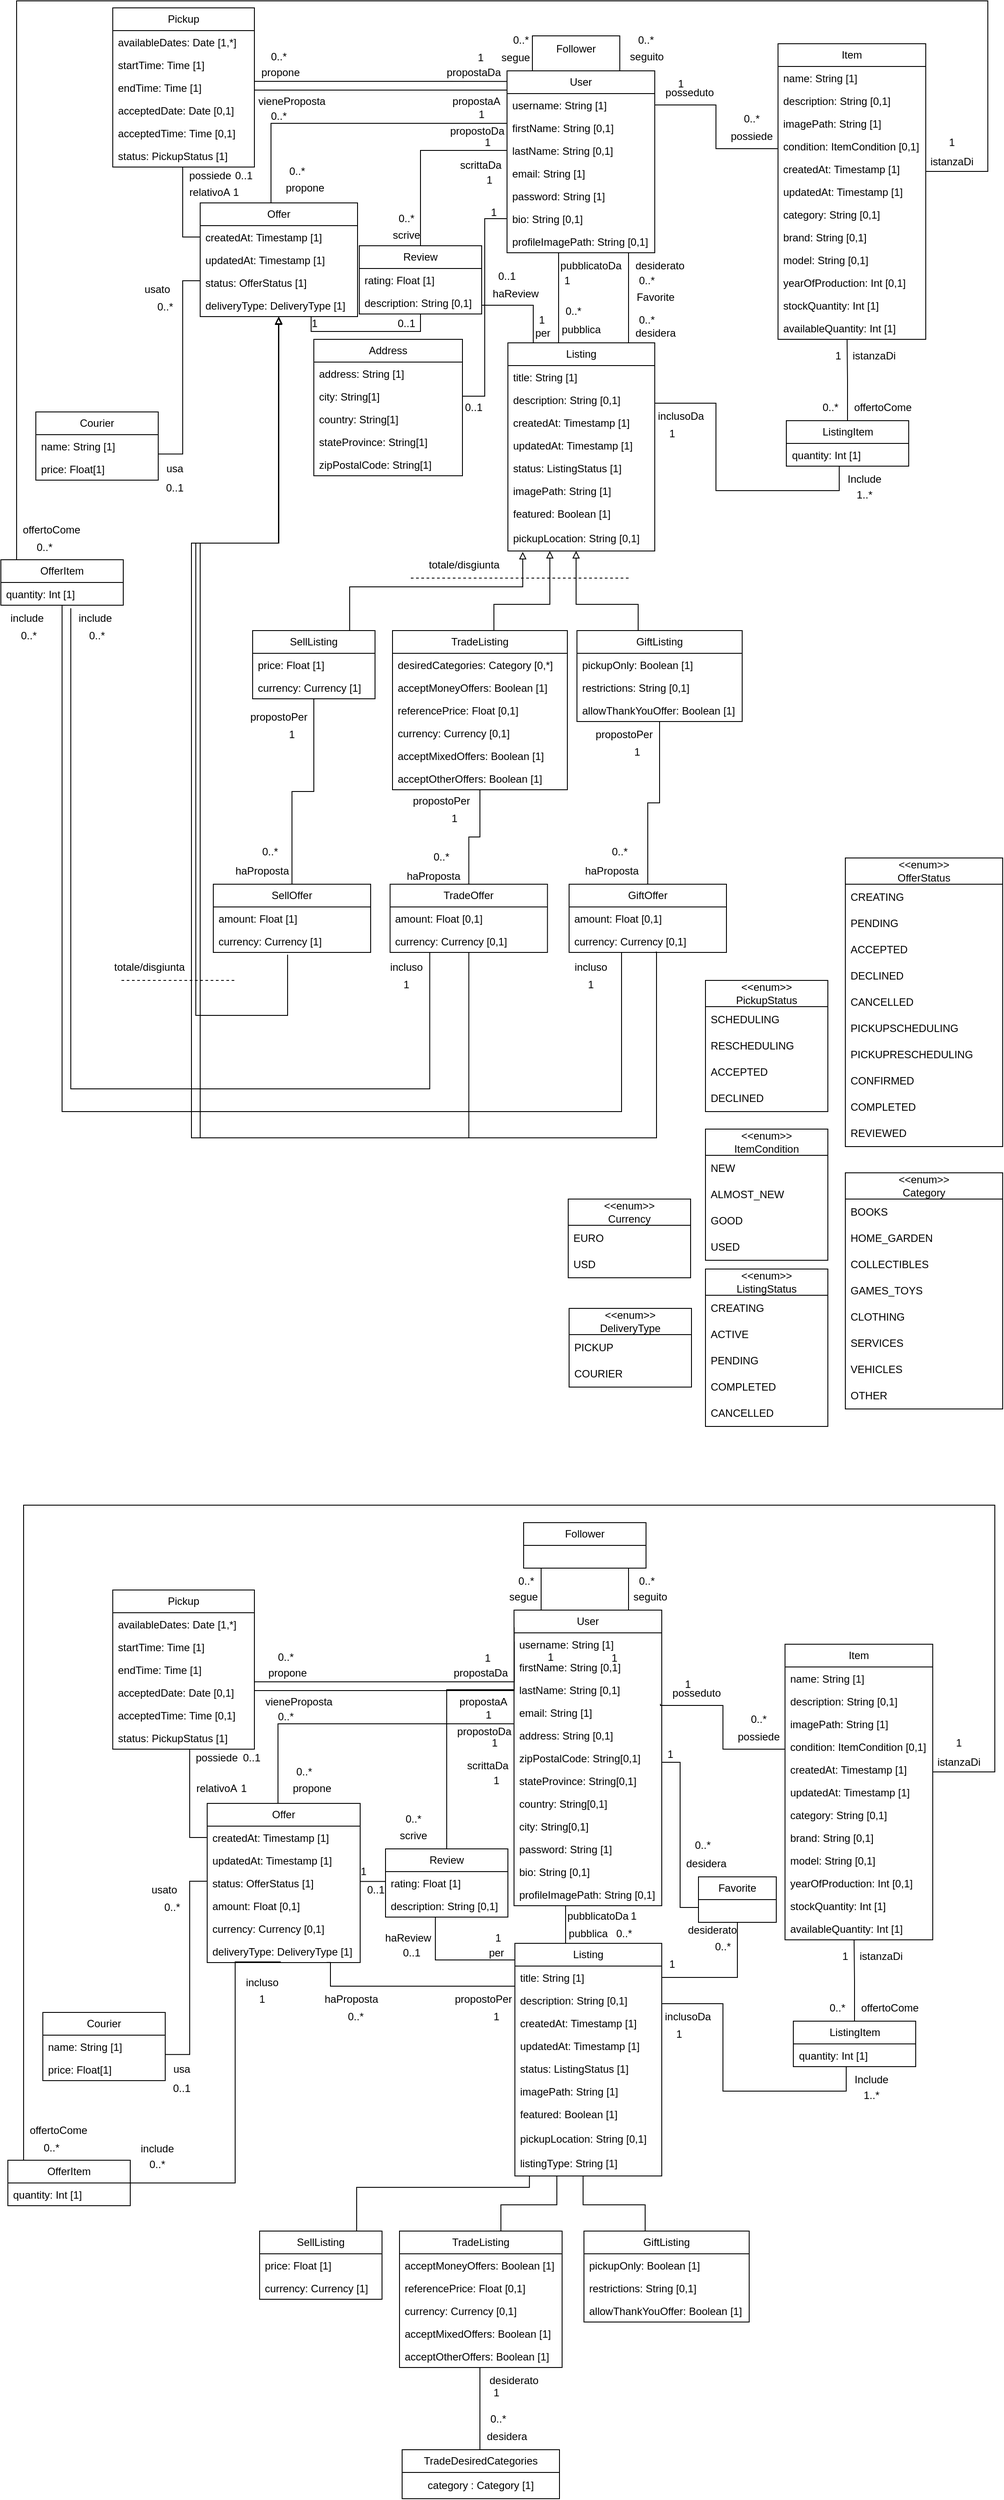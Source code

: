 <mxfile version="28.0.6">
  <diagram name="Pagina-1" id="pqPESXuBRYoT41L2sFao">
    <mxGraphModel dx="3436" dy="1257" grid="1" gridSize="10" guides="1" tooltips="1" connect="1" arrows="1" fold="1" page="1" pageScale="1" pageWidth="1169" pageHeight="1654" background="#ffffff" math="0" shadow="0">
      <root>
        <mxCell id="0" />
        <mxCell id="1" parent="0" />
        <mxCell id="meO55GGQu29Vi7JCb83L-60" style="edgeStyle=orthogonalEdgeStyle;rounded=0;orthogonalLoop=1;jettySize=auto;html=1;endArrow=none;startFill=0;" parent="1" source="meO55GGQu29Vi7JCb83L-1" target="meO55GGQu29Vi7JCb83L-9" edge="1">
          <mxGeometry relative="1" as="geometry">
            <Array as="points">
              <mxPoint x="-520" y="370" />
              <mxPoint x="-520" y="370" />
            </Array>
          </mxGeometry>
        </mxCell>
        <mxCell id="meO55GGQu29Vi7JCb83L-1" value="User" style="swimlane;fontStyle=0;childLayout=stackLayout;horizontal=1;startSize=26;fillColor=none;horizontalStack=0;resizeParent=1;resizeParentMax=0;resizeLast=0;collapsible=1;marginBottom=0;whiteSpace=wrap;html=1;" parent="1" vertex="1">
          <mxGeometry x="-579" y="90" width="169" height="208" as="geometry" />
        </mxCell>
        <mxCell id="meO55GGQu29Vi7JCb83L-2" value="username: String [1]" style="text;strokeColor=none;fillColor=none;align=left;verticalAlign=top;spacingLeft=4;spacingRight=4;overflow=hidden;rotatable=0;points=[[0,0.5],[1,0.5]];portConstraint=eastwest;whiteSpace=wrap;html=1;" parent="meO55GGQu29Vi7JCb83L-1" vertex="1">
          <mxGeometry y="26" width="169" height="26" as="geometry" />
        </mxCell>
        <mxCell id="meO55GGQu29Vi7JCb83L-3" value="firstName: String [0,1]" style="text;strokeColor=none;fillColor=none;align=left;verticalAlign=top;spacingLeft=4;spacingRight=4;overflow=hidden;rotatable=0;points=[[0,0.5],[1,0.5]];portConstraint=eastwest;whiteSpace=wrap;html=1;" parent="meO55GGQu29Vi7JCb83L-1" vertex="1">
          <mxGeometry y="52" width="169" height="26" as="geometry" />
        </mxCell>
        <mxCell id="meO55GGQu29Vi7JCb83L-4" value="lastName: String [0,1]" style="text;strokeColor=none;fillColor=none;align=left;verticalAlign=top;spacingLeft=4;spacingRight=4;overflow=hidden;rotatable=0;points=[[0,0.5],[1,0.5]];portConstraint=eastwest;whiteSpace=wrap;html=1;" parent="meO55GGQu29Vi7JCb83L-1" vertex="1">
          <mxGeometry y="78" width="169" height="26" as="geometry" />
        </mxCell>
        <mxCell id="Ur-tIDbAod0pSZHUvcvN-2" value="email: String [1]" style="text;strokeColor=none;fillColor=none;align=left;verticalAlign=top;spacingLeft=4;spacingRight=4;overflow=hidden;rotatable=0;points=[[0,0.5],[1,0.5]];portConstraint=eastwest;whiteSpace=wrap;html=1;" parent="meO55GGQu29Vi7JCb83L-1" vertex="1">
          <mxGeometry y="104" width="169" height="26" as="geometry" />
        </mxCell>
        <mxCell id="Ur-tIDbAod0pSZHUvcvN-1" value="password: String [1]" style="text;strokeColor=none;fillColor=none;align=left;verticalAlign=top;spacingLeft=4;spacingRight=4;overflow=hidden;rotatable=0;points=[[0,0.5],[1,0.5]];portConstraint=eastwest;whiteSpace=wrap;html=1;" parent="meO55GGQu29Vi7JCb83L-1" vertex="1">
          <mxGeometry y="130" width="169" height="26" as="geometry" />
        </mxCell>
        <mxCell id="Ur-tIDbAod0pSZHUvcvN-3" value="bio: String [0,1]" style="text;strokeColor=none;fillColor=none;align=left;verticalAlign=top;spacingLeft=4;spacingRight=4;overflow=hidden;rotatable=0;points=[[0,0.5],[1,0.5]];portConstraint=eastwest;whiteSpace=wrap;html=1;" parent="meO55GGQu29Vi7JCb83L-1" vertex="1">
          <mxGeometry y="156" width="169" height="26" as="geometry" />
        </mxCell>
        <mxCell id="Ur-tIDbAod0pSZHUvcvN-5" value="profileImagePath: String [0,1]" style="text;strokeColor=none;fillColor=none;align=left;verticalAlign=top;spacingLeft=4;spacingRight=4;overflow=hidden;rotatable=0;points=[[0,0.5],[1,0.5]];portConstraint=eastwest;whiteSpace=wrap;html=1;" parent="meO55GGQu29Vi7JCb83L-1" vertex="1">
          <mxGeometry y="182" width="169" height="26" as="geometry" />
        </mxCell>
        <mxCell id="meO55GGQu29Vi7JCb83L-5" value="Item" style="swimlane;fontStyle=0;childLayout=stackLayout;horizontal=1;startSize=26;fillColor=none;horizontalStack=0;resizeParent=1;resizeParentMax=0;resizeLast=0;collapsible=1;marginBottom=0;whiteSpace=wrap;html=1;" parent="1" vertex="1">
          <mxGeometry x="-269" y="59" width="169" height="338" as="geometry" />
        </mxCell>
        <mxCell id="meO55GGQu29Vi7JCb83L-6" value="name: String [1]" style="text;strokeColor=none;fillColor=none;align=left;verticalAlign=top;spacingLeft=4;spacingRight=4;overflow=hidden;rotatable=0;points=[[0,0.5],[1,0.5]];portConstraint=eastwest;whiteSpace=wrap;html=1;" parent="meO55GGQu29Vi7JCb83L-5" vertex="1">
          <mxGeometry y="26" width="169" height="26" as="geometry" />
        </mxCell>
        <mxCell id="meO55GGQu29Vi7JCb83L-7" value="description: String [0,1]" style="text;strokeColor=none;fillColor=none;align=left;verticalAlign=top;spacingLeft=4;spacingRight=4;overflow=hidden;rotatable=0;points=[[0,0.5],[1,0.5]];portConstraint=eastwest;whiteSpace=wrap;html=1;" parent="meO55GGQu29Vi7JCb83L-5" vertex="1">
          <mxGeometry y="52" width="169" height="26" as="geometry" />
        </mxCell>
        <mxCell id="meO55GGQu29Vi7JCb83L-8" value="imagePath: String [1]" style="text;strokeColor=none;fillColor=none;align=left;verticalAlign=top;spacingLeft=4;spacingRight=4;overflow=hidden;rotatable=0;points=[[0,0.5],[1,0.5]];portConstraint=eastwest;whiteSpace=wrap;html=1;" parent="meO55GGQu29Vi7JCb83L-5" vertex="1">
          <mxGeometry y="78" width="169" height="26" as="geometry" />
        </mxCell>
        <mxCell id="Ur-tIDbAod0pSZHUvcvN-12" value="condition: ItemCondition [0,1]" style="text;strokeColor=none;fillColor=none;align=left;verticalAlign=top;spacingLeft=4;spacingRight=4;overflow=hidden;rotatable=0;points=[[0,0.5],[1,0.5]];portConstraint=eastwest;whiteSpace=wrap;html=1;" parent="meO55GGQu29Vi7JCb83L-5" vertex="1">
          <mxGeometry y="104" width="169" height="26" as="geometry" />
        </mxCell>
        <mxCell id="Ur-tIDbAod0pSZHUvcvN-13" value="createdAt: Timestamp [1]" style="text;strokeColor=none;fillColor=none;align=left;verticalAlign=top;spacingLeft=4;spacingRight=4;overflow=hidden;rotatable=0;points=[[0,0.5],[1,0.5]];portConstraint=eastwest;whiteSpace=wrap;html=1;" parent="meO55GGQu29Vi7JCb83L-5" vertex="1">
          <mxGeometry y="130" width="169" height="26" as="geometry" />
        </mxCell>
        <mxCell id="Ur-tIDbAod0pSZHUvcvN-14" value="updatedAt: Timestamp [1]" style="text;strokeColor=none;fillColor=none;align=left;verticalAlign=top;spacingLeft=4;spacingRight=4;overflow=hidden;rotatable=0;points=[[0,0.5],[1,0.5]];portConstraint=eastwest;whiteSpace=wrap;html=1;" parent="meO55GGQu29Vi7JCb83L-5" vertex="1">
          <mxGeometry y="156" width="169" height="26" as="geometry" />
        </mxCell>
        <mxCell id="Ur-tIDbAod0pSZHUvcvN-15" value="category: String [0,1]" style="text;strokeColor=none;fillColor=none;align=left;verticalAlign=top;spacingLeft=4;spacingRight=4;overflow=hidden;rotatable=0;points=[[0,0.5],[1,0.5]];portConstraint=eastwest;whiteSpace=wrap;html=1;" parent="meO55GGQu29Vi7JCb83L-5" vertex="1">
          <mxGeometry y="182" width="169" height="26" as="geometry" />
        </mxCell>
        <mxCell id="Ur-tIDbAod0pSZHUvcvN-16" value="brand: String&amp;nbsp;[0,1]&amp;nbsp;&lt;span style=&quot;color: rgba(0, 0, 0, 0); font-family: monospace; font-size: 0px; text-wrap: nowrap;&quot;&gt;%3CmxGraphModel%3E%3Croot%3E%3CmxCell%20id%3D%220%22%2F%3E%3CmxCell%20id%3D%221%22%20parent%3D%220%22%2F%3E%3CmxCell%20id%3D%222%22%20value%3D%22yearOfProduction%3A%20Int%22%20style%3D%22text%3BstrokeColor%3Dnone%3BfillColor%3Dnone%3Balign%3Dleft%3BverticalAlign%3Dtop%3BspacingLeft%3D4%3BspacingRight%3D4%3Boverflow%3Dhidden%3Brotatable%3D0%3Bpoints%3D%5B%5B0%2C0.5%5D%2C%5B1%2C0.5%5D%5D%3BportConstraint%3Deastwest%3BwhiteSpace%3Dwrap%3Bhtml%3D1%3B%22%20vertex%3D%221%22%20parent%3D%221%22%3E%3CmxGeometry%20x%3D%22-269%22%20y%3D%22319%22%20width%3D%22159%22%20height%3D%2226%22%20as%3D%22geometry%22%2F%3E%3C%2FmxCell%3E%3C%2Froot%3E%3C%2FmxGraphModel%3E&lt;/span&gt;&lt;span style=&quot;color: rgba(0, 0, 0, 0); font-family: monospace; font-size: 0px; text-wrap: nowrap;&quot;&gt;%3CmxGraphModel%3E%3Croot%3E%3CmxCell%20id%3D%220%22%2F%3E%3CmxCell%20id%3D%221%22%20parent%3D%220%22%2F%3E%3CmxCell%20id%3D%222%22%20value%3D%22yearOfProduction%3A%20Int%22%20style%3D%22text%3BstrokeColor%3Dnone%3BfillColor%3Dnone%3Balign%3Dleft%3BverticalAlign%3Dtop%3BspacingLeft%3D4%3BspacingRight%3D4%3Boverflow%3Dhidden%3Brotatable%3D0%3Bpoints%3D%5B%5B0%2C0.5%5D%2C%5B1%2C0.5%5D%5D%3BportConstraint%3Deastwest%3BwhiteSpace%3Dwrap%3Bhtml%3D1%3B%22%20vertex%3D%221%22%20parent%3D%221%22%3E%3CmxGeometry%20x%3D%22-269%22%20y%3D%22319%22%20width%3D%22159%22%20height%3D%2226%22%20as%3D%22geometry%22%2F%3E%3C%2FmxCell%3E%3C%2Froot%3E%3C%2FmxGraphModel%3E[&lt;/span&gt;" style="text;strokeColor=none;fillColor=none;align=left;verticalAlign=top;spacingLeft=4;spacingRight=4;overflow=hidden;rotatable=0;points=[[0,0.5],[1,0.5]];portConstraint=eastwest;whiteSpace=wrap;html=1;" parent="meO55GGQu29Vi7JCb83L-5" vertex="1">
          <mxGeometry y="208" width="169" height="26" as="geometry" />
        </mxCell>
        <mxCell id="Ur-tIDbAod0pSZHUvcvN-17" value="model: String&amp;nbsp;[0,1]" style="text;strokeColor=none;fillColor=none;align=left;verticalAlign=top;spacingLeft=4;spacingRight=4;overflow=hidden;rotatable=0;points=[[0,0.5],[1,0.5]];portConstraint=eastwest;whiteSpace=wrap;html=1;" parent="meO55GGQu29Vi7JCb83L-5" vertex="1">
          <mxGeometry y="234" width="169" height="26" as="geometry" />
        </mxCell>
        <mxCell id="Ur-tIDbAod0pSZHUvcvN-18" value="yearOfProduction: Int&amp;nbsp;[0,1]" style="text;strokeColor=none;fillColor=none;align=left;verticalAlign=top;spacingLeft=4;spacingRight=4;overflow=hidden;rotatable=0;points=[[0,0.5],[1,0.5]];portConstraint=eastwest;whiteSpace=wrap;html=1;" parent="meO55GGQu29Vi7JCb83L-5" vertex="1">
          <mxGeometry y="260" width="169" height="26" as="geometry" />
        </mxCell>
        <mxCell id="Ur-tIDbAod0pSZHUvcvN-23" value="stockQuantity: Int [1]" style="text;strokeColor=none;fillColor=none;align=left;verticalAlign=top;spacingLeft=4;spacingRight=4;overflow=hidden;rotatable=0;points=[[0,0.5],[1,0.5]];portConstraint=eastwest;whiteSpace=wrap;html=1;" parent="meO55GGQu29Vi7JCb83L-5" vertex="1">
          <mxGeometry y="286" width="169" height="26" as="geometry" />
        </mxCell>
        <mxCell id="Ur-tIDbAod0pSZHUvcvN-24" value="availableQuantity: Int [1]" style="text;strokeColor=none;fillColor=none;align=left;verticalAlign=top;spacingLeft=4;spacingRight=4;overflow=hidden;rotatable=0;points=[[0,0.5],[1,0.5]];portConstraint=eastwest;whiteSpace=wrap;html=1;" parent="meO55GGQu29Vi7JCb83L-5" vertex="1">
          <mxGeometry y="312" width="169" height="26" as="geometry" />
        </mxCell>
        <mxCell id="meO55GGQu29Vi7JCb83L-63" style="edgeStyle=orthogonalEdgeStyle;rounded=0;orthogonalLoop=1;jettySize=auto;html=1;endArrow=none;startFill=0;entryX=0.496;entryY=1;entryDx=0;entryDy=0;entryPerimeter=0;" parent="1" source="meO55GGQu29Vi7JCb83L-11" target="meO55GGQu29Vi7JCb83L-34" edge="1">
          <mxGeometry relative="1" as="geometry">
            <Array as="points">
              <mxPoint x="-340" y="470" />
              <mxPoint x="-340" y="570" />
              <mxPoint x="-199" y="570" />
              <mxPoint x="-199" y="542" />
            </Array>
            <mxPoint x="-199" y="568" as="targetPoint" />
          </mxGeometry>
        </mxCell>
        <mxCell id="meO55GGQu29Vi7JCb83L-9" value="Listing" style="swimlane;fontStyle=0;childLayout=stackLayout;horizontal=1;startSize=26;fillColor=none;horizontalStack=0;resizeParent=1;resizeParentMax=0;resizeLast=0;collapsible=1;marginBottom=0;whiteSpace=wrap;html=1;" parent="1" vertex="1">
          <mxGeometry x="-578" y="401" width="168" height="238" as="geometry" />
        </mxCell>
        <mxCell id="meO55GGQu29Vi7JCb83L-10" value="title: String&amp;nbsp;[1]" style="text;strokeColor=none;fillColor=none;align=left;verticalAlign=top;spacingLeft=4;spacingRight=4;overflow=hidden;rotatable=0;points=[[0,0.5],[1,0.5]];portConstraint=eastwest;whiteSpace=wrap;html=1;" parent="meO55GGQu29Vi7JCb83L-9" vertex="1">
          <mxGeometry y="26" width="168" height="26" as="geometry" />
        </mxCell>
        <mxCell id="meO55GGQu29Vi7JCb83L-11" value="description: String&amp;nbsp;[0,1]" style="text;strokeColor=none;fillColor=none;align=left;verticalAlign=top;spacingLeft=4;spacingRight=4;overflow=hidden;rotatable=0;points=[[0,0.5],[1,0.5]];portConstraint=eastwest;whiteSpace=wrap;html=1;" parent="meO55GGQu29Vi7JCb83L-9" vertex="1">
          <mxGeometry y="52" width="168" height="26" as="geometry" />
        </mxCell>
        <mxCell id="meO55GGQu29Vi7JCb83L-12" value="createdAt: Timestamp [1]" style="text;strokeColor=none;fillColor=none;align=left;verticalAlign=top;spacingLeft=4;spacingRight=4;overflow=hidden;rotatable=0;points=[[0,0.5],[1,0.5]];portConstraint=eastwest;whiteSpace=wrap;html=1;" parent="meO55GGQu29Vi7JCb83L-9" vertex="1">
          <mxGeometry y="78" width="168" height="26" as="geometry" />
        </mxCell>
        <mxCell id="Ur-tIDbAod0pSZHUvcvN-6" value="updatedAt: Timestamp [1]" style="text;strokeColor=none;fillColor=none;align=left;verticalAlign=top;spacingLeft=4;spacingRight=4;overflow=hidden;rotatable=0;points=[[0,0.5],[1,0.5]];portConstraint=eastwest;whiteSpace=wrap;html=1;" parent="meO55GGQu29Vi7JCb83L-9" vertex="1">
          <mxGeometry y="104" width="168" height="26" as="geometry" />
        </mxCell>
        <mxCell id="Ur-tIDbAod0pSZHUvcvN-7" value="status: ListingStatus [1]" style="text;strokeColor=none;fillColor=none;align=left;verticalAlign=top;spacingLeft=4;spacingRight=4;overflow=hidden;rotatable=0;points=[[0,0.5],[1,0.5]];portConstraint=eastwest;whiteSpace=wrap;html=1;" parent="meO55GGQu29Vi7JCb83L-9" vertex="1">
          <mxGeometry y="130" width="168" height="26" as="geometry" />
        </mxCell>
        <mxCell id="Ur-tIDbAod0pSZHUvcvN-8" value="imagePath: String [1]" style="text;strokeColor=none;fillColor=none;align=left;verticalAlign=top;spacingLeft=4;spacingRight=4;overflow=hidden;rotatable=0;points=[[0,0.5],[1,0.5]];portConstraint=eastwest;whiteSpace=wrap;html=1;" parent="meO55GGQu29Vi7JCb83L-9" vertex="1">
          <mxGeometry y="156" width="168" height="26" as="geometry" />
        </mxCell>
        <mxCell id="Ur-tIDbAod0pSZHUvcvN-9" value="featured: Boolean [1]" style="text;strokeColor=none;fillColor=none;align=left;verticalAlign=top;spacingLeft=4;spacingRight=4;overflow=hidden;rotatable=0;points=[[0,0.5],[1,0.5]];portConstraint=eastwest;whiteSpace=wrap;html=1;" parent="meO55GGQu29Vi7JCb83L-9" vertex="1">
          <mxGeometry y="182" width="168" height="28" as="geometry" />
        </mxCell>
        <mxCell id="etzk3PfRehGA0EW53vVB-2" value="pickupLocation: String [0,1]" style="text;strokeColor=none;fillColor=none;align=left;verticalAlign=top;spacingLeft=4;spacingRight=4;overflow=hidden;rotatable=0;points=[[0,0.5],[1,0.5]];portConstraint=eastwest;whiteSpace=wrap;html=1;" parent="meO55GGQu29Vi7JCb83L-9" vertex="1">
          <mxGeometry y="210" width="168" height="28" as="geometry" />
        </mxCell>
        <mxCell id="meO55GGQu29Vi7JCb83L-80" style="edgeStyle=orthogonalEdgeStyle;rounded=0;orthogonalLoop=1;jettySize=auto;html=1;endArrow=none;startFill=0;" parent="1" edge="1">
          <mxGeometry relative="1" as="geometry">
            <mxPoint x="-849" y="241" as="sourcePoint" />
            <mxPoint x="-579" y="140" as="targetPoint" />
            <Array as="points">
              <mxPoint x="-849" y="150" />
              <mxPoint x="-579" y="150" />
            </Array>
          </mxGeometry>
        </mxCell>
        <mxCell id="meO55GGQu29Vi7JCb83L-13" value="Offer" style="swimlane;fontStyle=0;childLayout=stackLayout;horizontal=1;startSize=26;fillColor=none;horizontalStack=0;resizeParent=1;resizeParentMax=0;resizeLast=0;collapsible=1;marginBottom=0;whiteSpace=wrap;html=1;" parent="1" vertex="1">
          <mxGeometry x="-930" y="241" width="180" height="130" as="geometry" />
        </mxCell>
        <mxCell id="meO55GGQu29Vi7JCb83L-14" value="createdAt: Timestamp [1]" style="text;strokeColor=none;fillColor=none;align=left;verticalAlign=top;spacingLeft=4;spacingRight=4;overflow=hidden;rotatable=0;points=[[0,0.5],[1,0.5]];portConstraint=eastwest;whiteSpace=wrap;html=1;" parent="meO55GGQu29Vi7JCb83L-13" vertex="1">
          <mxGeometry y="26" width="180" height="26" as="geometry" />
        </mxCell>
        <mxCell id="meO55GGQu29Vi7JCb83L-15" value="updatedAt: Timestamp [1]" style="text;strokeColor=none;fillColor=none;align=left;verticalAlign=top;spacingLeft=4;spacingRight=4;overflow=hidden;rotatable=0;points=[[0,0.5],[1,0.5]];portConstraint=eastwest;whiteSpace=wrap;html=1;" parent="meO55GGQu29Vi7JCb83L-13" vertex="1">
          <mxGeometry y="52" width="180" height="26" as="geometry" />
        </mxCell>
        <mxCell id="meO55GGQu29Vi7JCb83L-16" value="status: OfferStatus [1]" style="text;strokeColor=none;fillColor=none;align=left;verticalAlign=top;spacingLeft=4;spacingRight=4;overflow=hidden;rotatable=0;points=[[0,0.5],[1,0.5]];portConstraint=eastwest;whiteSpace=wrap;html=1;" parent="meO55GGQu29Vi7JCb83L-13" vertex="1">
          <mxGeometry y="78" width="180" height="26" as="geometry" />
        </mxCell>
        <mxCell id="etzk3PfRehGA0EW53vVB-3" value="deliveryType: DeliveryType [1]&amp;nbsp;" style="text;strokeColor=none;fillColor=none;align=left;verticalAlign=top;spacingLeft=4;spacingRight=4;overflow=hidden;rotatable=0;points=[[0,0.5],[1,0.5]];portConstraint=eastwest;whiteSpace=wrap;html=1;" parent="meO55GGQu29Vi7JCb83L-13" vertex="1">
          <mxGeometry y="104" width="180" height="26" as="geometry" />
        </mxCell>
        <mxCell id="meO55GGQu29Vi7JCb83L-75" style="edgeStyle=orthogonalEdgeStyle;rounded=0;orthogonalLoop=1;jettySize=auto;html=1;endArrow=block;endFill=0;" parent="1" source="meO55GGQu29Vi7JCb83L-17" edge="1">
          <mxGeometry relative="1" as="geometry">
            <Array as="points">
              <mxPoint x="-759" y="680" />
              <mxPoint x="-561" y="680" />
            </Array>
            <mxPoint x="-561" y="640" as="targetPoint" />
          </mxGeometry>
        </mxCell>
        <mxCell id="ZyAeXPUjk1QE7LXh1Kmv-32" style="edgeStyle=orthogonalEdgeStyle;rounded=0;orthogonalLoop=1;jettySize=auto;html=1;endArrow=none;endFill=0;" parent="1" source="meO55GGQu29Vi7JCb83L-17" target="ZyAeXPUjk1QE7LXh1Kmv-3" edge="1">
          <mxGeometry relative="1" as="geometry" />
        </mxCell>
        <mxCell id="meO55GGQu29Vi7JCb83L-17" value="SellListing" style="swimlane;fontStyle=0;childLayout=stackLayout;horizontal=1;startSize=26;fillColor=none;horizontalStack=0;resizeParent=1;resizeParentMax=0;resizeLast=0;collapsible=1;marginBottom=0;whiteSpace=wrap;html=1;" parent="1" vertex="1">
          <mxGeometry x="-870" y="730" width="140" height="78" as="geometry" />
        </mxCell>
        <mxCell id="meO55GGQu29Vi7JCb83L-18" value="price: Float [1]" style="text;strokeColor=none;fillColor=none;align=left;verticalAlign=top;spacingLeft=4;spacingRight=4;overflow=hidden;rotatable=0;points=[[0,0.5],[1,0.5]];portConstraint=eastwest;whiteSpace=wrap;html=1;" parent="meO55GGQu29Vi7JCb83L-17" vertex="1">
          <mxGeometry y="26" width="140" height="26" as="geometry" />
        </mxCell>
        <mxCell id="meO55GGQu29Vi7JCb83L-19" value="currency: Currency [1]" style="text;strokeColor=none;fillColor=none;align=left;verticalAlign=top;spacingLeft=4;spacingRight=4;overflow=hidden;rotatable=0;points=[[0,0.5],[1,0.5]];portConstraint=eastwest;whiteSpace=wrap;html=1;" parent="meO55GGQu29Vi7JCb83L-17" vertex="1">
          <mxGeometry y="52" width="140" height="26" as="geometry" />
        </mxCell>
        <mxCell id="meO55GGQu29Vi7JCb83L-76" style="edgeStyle=orthogonalEdgeStyle;rounded=0;orthogonalLoop=1;jettySize=auto;html=1;endArrow=block;endFill=0;" parent="1" source="meO55GGQu29Vi7JCb83L-21" target="meO55GGQu29Vi7JCb83L-9" edge="1">
          <mxGeometry relative="1" as="geometry">
            <Array as="points">
              <mxPoint x="-594" y="700" />
              <mxPoint x="-530" y="700" />
            </Array>
          </mxGeometry>
        </mxCell>
        <mxCell id="ZyAeXPUjk1QE7LXh1Kmv-33" style="edgeStyle=orthogonalEdgeStyle;rounded=0;orthogonalLoop=1;jettySize=auto;html=1;endArrow=none;endFill=0;" parent="1" source="meO55GGQu29Vi7JCb83L-21" target="ZyAeXPUjk1QE7LXh1Kmv-10" edge="1">
          <mxGeometry relative="1" as="geometry" />
        </mxCell>
        <mxCell id="meO55GGQu29Vi7JCb83L-21" value="TradeListing" style="swimlane;fontStyle=0;childLayout=stackLayout;horizontal=1;startSize=26;fillColor=none;horizontalStack=0;resizeParent=1;resizeParentMax=0;resizeLast=0;collapsible=1;marginBottom=0;whiteSpace=wrap;html=1;" parent="1" vertex="1">
          <mxGeometry x="-710" y="730" width="200" height="182" as="geometry" />
        </mxCell>
        <mxCell id="meO55GGQu29Vi7JCb83L-22" value="desiredCategories: Category [0,*]" style="text;strokeColor=none;fillColor=none;align=left;verticalAlign=top;spacingLeft=4;spacingRight=4;overflow=hidden;rotatable=0;points=[[0,0.5],[1,0.5]];portConstraint=eastwest;whiteSpace=wrap;html=1;" parent="meO55GGQu29Vi7JCb83L-21" vertex="1">
          <mxGeometry y="26" width="200" height="26" as="geometry" />
        </mxCell>
        <mxCell id="meO55GGQu29Vi7JCb83L-23" value="acceptMoneyOffers: Boolean [1]" style="text;strokeColor=none;fillColor=none;align=left;verticalAlign=top;spacingLeft=4;spacingRight=4;overflow=hidden;rotatable=0;points=[[0,0.5],[1,0.5]];portConstraint=eastwest;whiteSpace=wrap;html=1;" parent="meO55GGQu29Vi7JCb83L-21" vertex="1">
          <mxGeometry y="52" width="200" height="26" as="geometry" />
        </mxCell>
        <mxCell id="meO55GGQu29Vi7JCb83L-24" value="referencePrice: Float [0,1]" style="text;strokeColor=none;fillColor=none;align=left;verticalAlign=top;spacingLeft=4;spacingRight=4;overflow=hidden;rotatable=0;points=[[0,0.5],[1,0.5]];portConstraint=eastwest;whiteSpace=wrap;html=1;" parent="meO55GGQu29Vi7JCb83L-21" vertex="1">
          <mxGeometry y="78" width="200" height="26" as="geometry" />
        </mxCell>
        <mxCell id="Ur-tIDbAod0pSZHUvcvN-48" value="currency: Currency [0,1]" style="text;strokeColor=none;fillColor=none;align=left;verticalAlign=top;spacingLeft=4;spacingRight=4;overflow=hidden;rotatable=0;points=[[0,0.5],[1,0.5]];portConstraint=eastwest;whiteSpace=wrap;html=1;" parent="meO55GGQu29Vi7JCb83L-21" vertex="1">
          <mxGeometry y="104" width="200" height="26" as="geometry" />
        </mxCell>
        <mxCell id="Ur-tIDbAod0pSZHUvcvN-49" value="acceptMixedOffers: Boolean [1]" style="text;strokeColor=none;fillColor=none;align=left;verticalAlign=top;spacingLeft=4;spacingRight=4;overflow=hidden;rotatable=0;points=[[0,0.5],[1,0.5]];portConstraint=eastwest;whiteSpace=wrap;html=1;" parent="meO55GGQu29Vi7JCb83L-21" vertex="1">
          <mxGeometry y="130" width="200" height="26" as="geometry" />
        </mxCell>
        <mxCell id="Ur-tIDbAod0pSZHUvcvN-50" value="acceptOtherOffers: Boolean [1]" style="text;strokeColor=none;fillColor=none;align=left;verticalAlign=top;spacingLeft=4;spacingRight=4;overflow=hidden;rotatable=0;points=[[0,0.5],[1,0.5]];portConstraint=eastwest;whiteSpace=wrap;html=1;" parent="meO55GGQu29Vi7JCb83L-21" vertex="1">
          <mxGeometry y="156" width="200" height="26" as="geometry" />
        </mxCell>
        <mxCell id="meO55GGQu29Vi7JCb83L-77" style="edgeStyle=orthogonalEdgeStyle;rounded=0;orthogonalLoop=1;jettySize=auto;html=1;endArrow=block;endFill=0;" parent="1" source="meO55GGQu29Vi7JCb83L-25" target="meO55GGQu29Vi7JCb83L-9" edge="1">
          <mxGeometry relative="1" as="geometry">
            <Array as="points">
              <mxPoint x="-429" y="700" />
              <mxPoint x="-500" y="700" />
            </Array>
          </mxGeometry>
        </mxCell>
        <mxCell id="ZyAeXPUjk1QE7LXh1Kmv-34" style="edgeStyle=orthogonalEdgeStyle;rounded=0;orthogonalLoop=1;jettySize=auto;html=1;endArrow=none;endFill=0;" parent="1" source="meO55GGQu29Vi7JCb83L-25" target="ZyAeXPUjk1QE7LXh1Kmv-17" edge="1">
          <mxGeometry relative="1" as="geometry" />
        </mxCell>
        <mxCell id="meO55GGQu29Vi7JCb83L-25" value="GiftListing" style="swimlane;fontStyle=0;childLayout=stackLayout;horizontal=1;startSize=26;fillColor=none;horizontalStack=0;resizeParent=1;resizeParentMax=0;resizeLast=0;collapsible=1;marginBottom=0;whiteSpace=wrap;html=1;" parent="1" vertex="1">
          <mxGeometry x="-499" y="730" width="189" height="104" as="geometry" />
        </mxCell>
        <mxCell id="meO55GGQu29Vi7JCb83L-26" value="pickupOnly: Boolean [1]" style="text;strokeColor=none;fillColor=none;align=left;verticalAlign=top;spacingLeft=4;spacingRight=4;overflow=hidden;rotatable=0;points=[[0,0.5],[1,0.5]];portConstraint=eastwest;whiteSpace=wrap;html=1;" parent="meO55GGQu29Vi7JCb83L-25" vertex="1">
          <mxGeometry y="26" width="189" height="26" as="geometry" />
        </mxCell>
        <mxCell id="meO55GGQu29Vi7JCb83L-27" value="restrictions: String [0,1]" style="text;strokeColor=none;fillColor=none;align=left;verticalAlign=top;spacingLeft=4;spacingRight=4;overflow=hidden;rotatable=0;points=[[0,0.5],[1,0.5]];portConstraint=eastwest;whiteSpace=wrap;html=1;" parent="meO55GGQu29Vi7JCb83L-25" vertex="1">
          <mxGeometry y="52" width="189" height="26" as="geometry" />
        </mxCell>
        <mxCell id="meO55GGQu29Vi7JCb83L-28" value="allowThankYouOffer: Boolean [1]" style="text;strokeColor=none;fillColor=none;align=left;verticalAlign=top;spacingLeft=4;spacingRight=4;overflow=hidden;rotatable=0;points=[[0,0.5],[1,0.5]];portConstraint=eastwest;whiteSpace=wrap;html=1;" parent="meO55GGQu29Vi7JCb83L-25" vertex="1">
          <mxGeometry y="78" width="189" height="26" as="geometry" />
        </mxCell>
        <mxCell id="meO55GGQu29Vi7JCb83L-66" style="edgeStyle=orthogonalEdgeStyle;rounded=0;orthogonalLoop=1;jettySize=auto;html=1;endArrow=none;startFill=0;" parent="1" source="meO55GGQu29Vi7JCb83L-33" target="meO55GGQu29Vi7JCb83L-5" edge="1">
          <mxGeometry relative="1" as="geometry">
            <Array as="points">
              <mxPoint x="-189" y="444" />
              <mxPoint x="-190" y="444" />
            </Array>
          </mxGeometry>
        </mxCell>
        <mxCell id="meO55GGQu29Vi7JCb83L-33" value="ListingItem" style="swimlane;fontStyle=0;childLayout=stackLayout;horizontal=1;startSize=26;fillColor=none;horizontalStack=0;resizeParent=1;resizeParentMax=0;resizeLast=0;collapsible=1;marginBottom=0;whiteSpace=wrap;html=1;" parent="1" vertex="1">
          <mxGeometry x="-259.5" y="490" width="140" height="52" as="geometry" />
        </mxCell>
        <mxCell id="meO55GGQu29Vi7JCb83L-34" value="quantity: Int [1]" style="text;strokeColor=none;fillColor=none;align=left;verticalAlign=top;spacingLeft=4;spacingRight=4;overflow=hidden;rotatable=0;points=[[0,0.5],[1,0.5]];portConstraint=eastwest;whiteSpace=wrap;html=1;" parent="meO55GGQu29Vi7JCb83L-33" vertex="1">
          <mxGeometry y="26" width="140" height="26" as="geometry" />
        </mxCell>
        <mxCell id="meO55GGQu29Vi7JCb83L-81" style="edgeStyle=orthogonalEdgeStyle;rounded=0;orthogonalLoop=1;jettySize=auto;html=1;entryX=1;entryY=0.5;entryDx=0;entryDy=0;endArrow=none;startFill=0;" parent="1" source="meO55GGQu29Vi7JCb83L-37" target="meO55GGQu29Vi7JCb83L-7" edge="1">
          <mxGeometry relative="1" as="geometry">
            <Array as="points">
              <mxPoint x="-1140" y="10" />
              <mxPoint x="-29" y="10" />
              <mxPoint x="-29" y="205" />
              <mxPoint x="-100" y="205" />
            </Array>
          </mxGeometry>
        </mxCell>
        <mxCell id="ZyAeXPUjk1QE7LXh1Kmv-281" style="edgeStyle=orthogonalEdgeStyle;rounded=0;orthogonalLoop=1;jettySize=auto;html=1;entryX=0.252;entryY=0.984;entryDx=0;entryDy=0;entryPerimeter=0;endArrow=none;endFill=0;" parent="1" target="ZyAeXPUjk1QE7LXh1Kmv-15" edge="1">
          <mxGeometry relative="1" as="geometry">
            <mxPoint x="-666.67" y="1123.116" as="targetPoint" />
            <mxPoint x="-1078" y="704.5" as="sourcePoint" />
            <Array as="points">
              <mxPoint x="-1078" y="1254" />
              <mxPoint x="-667" y="1254" />
            </Array>
          </mxGeometry>
        </mxCell>
        <mxCell id="ZyAeXPUjk1QE7LXh1Kmv-283" style="edgeStyle=orthogonalEdgeStyle;rounded=0;orthogonalLoop=1;jettySize=auto;html=1;entryX=0.332;entryY=1.004;entryDx=0;entryDy=0;entryPerimeter=0;endArrow=none;endFill=0;" parent="1" source="meO55GGQu29Vi7JCb83L-37" target="ZyAeXPUjk1QE7LXh1Kmv-22" edge="1">
          <mxGeometry relative="1" as="geometry">
            <mxPoint x="-448.06" y="1124.416" as="targetPoint" />
            <Array as="points">
              <mxPoint x="-1088" y="1280" />
              <mxPoint x="-448" y="1280" />
              <mxPoint x="-448" y="1098" />
            </Array>
          </mxGeometry>
        </mxCell>
        <mxCell id="meO55GGQu29Vi7JCb83L-37" value="OfferItem" style="swimlane;fontStyle=0;childLayout=stackLayout;horizontal=1;startSize=26;fillColor=none;horizontalStack=0;resizeParent=1;resizeParentMax=0;resizeLast=0;collapsible=1;marginBottom=0;whiteSpace=wrap;html=1;" parent="1" vertex="1">
          <mxGeometry x="-1158" y="649" width="140" height="52" as="geometry" />
        </mxCell>
        <mxCell id="meO55GGQu29Vi7JCb83L-38" value="quantity: Int [1]" style="text;strokeColor=none;fillColor=none;align=left;verticalAlign=top;spacingLeft=4;spacingRight=4;overflow=hidden;rotatable=0;points=[[0,0.5],[1,0.5]];portConstraint=eastwest;whiteSpace=wrap;html=1;" parent="meO55GGQu29Vi7JCb83L-37" vertex="1">
          <mxGeometry y="26" width="140" height="26" as="geometry" />
        </mxCell>
        <mxCell id="meO55GGQu29Vi7JCb83L-51" style="edgeStyle=orthogonalEdgeStyle;rounded=0;orthogonalLoop=1;jettySize=auto;html=1;entryX=0;entryY=0.5;entryDx=0;entryDy=0;endArrow=none;startFill=0;" parent="1" source="meO55GGQu29Vi7JCb83L-2" target="meO55GGQu29Vi7JCb83L-6" edge="1">
          <mxGeometry relative="1" as="geometry">
            <Array as="points">
              <mxPoint x="-340" y="129" />
              <mxPoint x="-340" y="179" />
            </Array>
          </mxGeometry>
        </mxCell>
        <mxCell id="meO55GGQu29Vi7JCb83L-52" style="edgeStyle=orthogonalEdgeStyle;rounded=0;orthogonalLoop=1;jettySize=auto;html=1;endArrow=none;startFill=0;" parent="1" source="Ur-tIDbAod0pSZHUvcvN-5" edge="1">
          <mxGeometry relative="1" as="geometry">
            <mxPoint x="-440" y="401" as="targetPoint" />
            <Array as="points">
              <mxPoint x="-440" y="401" />
            </Array>
            <mxPoint x="-400" y="330" as="sourcePoint" />
          </mxGeometry>
        </mxCell>
        <mxCell id="meO55GGQu29Vi7JCb83L-56" value="possiede" style="text;html=1;align=center;verticalAlign=middle;whiteSpace=wrap;rounded=0;" parent="1" vertex="1">
          <mxGeometry x="-329" y="150" width="60" height="30" as="geometry" />
        </mxCell>
        <mxCell id="meO55GGQu29Vi7JCb83L-57" value="posseduto" style="text;html=1;align=center;verticalAlign=middle;whiteSpace=wrap;rounded=0;" parent="1" vertex="1">
          <mxGeometry x="-400" y="100" width="60" height="30" as="geometry" />
        </mxCell>
        <mxCell id="meO55GGQu29Vi7JCb83L-58" value="desidera" style="text;html=1;align=center;verticalAlign=middle;whiteSpace=wrap;rounded=0;" parent="1" vertex="1">
          <mxGeometry x="-439" y="375" width="60" height="30" as="geometry" />
        </mxCell>
        <mxCell id="meO55GGQu29Vi7JCb83L-59" value="desiderato" style="text;html=1;align=center;verticalAlign=middle;whiteSpace=wrap;rounded=0;" parent="1" vertex="1">
          <mxGeometry x="-434.5" y="298" width="60" height="30" as="geometry" />
        </mxCell>
        <mxCell id="meO55GGQu29Vi7JCb83L-61" value="pubblicatoDa" style="text;html=1;align=center;verticalAlign=middle;whiteSpace=wrap;rounded=0;" parent="1" vertex="1">
          <mxGeometry x="-513" y="298" width="60" height="30" as="geometry" />
        </mxCell>
        <mxCell id="meO55GGQu29Vi7JCb83L-62" value="pubblica" style="text;html=1;align=center;verticalAlign=middle;whiteSpace=wrap;rounded=0;" parent="1" vertex="1">
          <mxGeometry x="-524" y="371" width="60" height="30" as="geometry" />
        </mxCell>
        <mxCell id="meO55GGQu29Vi7JCb83L-64" value="Include" style="text;html=1;align=center;verticalAlign=middle;whiteSpace=wrap;rounded=0;" parent="1" vertex="1">
          <mxGeometry x="-200" y="542" width="60" height="30" as="geometry" />
        </mxCell>
        <mxCell id="meO55GGQu29Vi7JCb83L-65" value="inclusoDa" style="text;html=1;align=center;verticalAlign=middle;whiteSpace=wrap;rounded=0;" parent="1" vertex="1">
          <mxGeometry x="-410" y="470" width="60" height="30" as="geometry" />
        </mxCell>
        <mxCell id="meO55GGQu29Vi7JCb83L-67" value="istanzaDi" style="text;html=1;align=center;verticalAlign=middle;whiteSpace=wrap;rounded=0;" parent="1" vertex="1">
          <mxGeometry x="-189" y="401" width="60" height="30" as="geometry" />
        </mxCell>
        <mxCell id="meO55GGQu29Vi7JCb83L-68" value="offertoCome" style="text;html=1;align=center;verticalAlign=middle;whiteSpace=wrap;rounded=0;" parent="1" vertex="1">
          <mxGeometry x="-179.5" y="460" width="60" height="30" as="geometry" />
        </mxCell>
        <mxCell id="meO55GGQu29Vi7JCb83L-82" value="offertoCome" style="text;html=1;align=center;verticalAlign=middle;whiteSpace=wrap;rounded=0;" parent="1" vertex="1">
          <mxGeometry x="-1130" y="600" width="60" height="30" as="geometry" />
        </mxCell>
        <mxCell id="meO55GGQu29Vi7JCb83L-83" value="istanzaDi" style="text;html=1;align=center;verticalAlign=middle;whiteSpace=wrap;rounded=0;" parent="1" vertex="1">
          <mxGeometry x="-100" y="179" width="60" height="30" as="geometry" />
        </mxCell>
        <mxCell id="meO55GGQu29Vi7JCb83L-95" value="1" style="text;html=1;align=center;verticalAlign=middle;whiteSpace=wrap;rounded=0;" parent="1" vertex="1">
          <mxGeometry x="-410" y="90" width="60" height="30" as="geometry" />
        </mxCell>
        <mxCell id="meO55GGQu29Vi7JCb83L-96" value="0..*" style="text;html=1;align=center;verticalAlign=middle;whiteSpace=wrap;rounded=0;" parent="1" vertex="1">
          <mxGeometry x="-329" y="130" width="60" height="30" as="geometry" />
        </mxCell>
        <mxCell id="meO55GGQu29Vi7JCb83L-97" value="1" style="text;html=1;align=center;verticalAlign=middle;whiteSpace=wrap;rounded=0;" parent="1" vertex="1">
          <mxGeometry x="-100" y="157" width="60" height="30" as="geometry" />
        </mxCell>
        <mxCell id="meO55GGQu29Vi7JCb83L-98" value="1" style="text;html=1;align=center;verticalAlign=middle;whiteSpace=wrap;rounded=0;" parent="1" vertex="1">
          <mxGeometry x="-230" y="401" width="60" height="30" as="geometry" />
        </mxCell>
        <mxCell id="meO55GGQu29Vi7JCb83L-99" value="0..*" style="text;html=1;align=center;verticalAlign=middle;whiteSpace=wrap;rounded=0;" parent="1" vertex="1">
          <mxGeometry x="-239.5" y="460" width="60" height="30" as="geometry" />
        </mxCell>
        <mxCell id="meO55GGQu29Vi7JCb83L-100" value="0..*" style="text;html=1;align=center;verticalAlign=middle;whiteSpace=wrap;rounded=0;" parent="1" vertex="1">
          <mxGeometry x="-449" y="315" width="60" height="30" as="geometry" />
        </mxCell>
        <mxCell id="meO55GGQu29Vi7JCb83L-101" value="0..*" style="text;html=1;align=center;verticalAlign=middle;whiteSpace=wrap;rounded=0;" parent="1" vertex="1">
          <mxGeometry x="-449" y="360" width="60" height="30" as="geometry" />
        </mxCell>
        <mxCell id="meO55GGQu29Vi7JCb83L-102" value="1..*" style="text;html=1;align=center;verticalAlign=middle;whiteSpace=wrap;rounded=0;" parent="1" vertex="1">
          <mxGeometry x="-200" y="560" width="60" height="30" as="geometry" />
        </mxCell>
        <mxCell id="meO55GGQu29Vi7JCb83L-103" value="1" style="text;html=1;align=center;verticalAlign=middle;whiteSpace=wrap;rounded=0;" parent="1" vertex="1">
          <mxGeometry x="-420" y="490" width="60" height="30" as="geometry" />
        </mxCell>
        <mxCell id="meO55GGQu29Vi7JCb83L-104" value="1" style="text;html=1;align=center;verticalAlign=middle;whiteSpace=wrap;rounded=0;" parent="1" vertex="1">
          <mxGeometry x="-540.5" y="315" width="60" height="30" as="geometry" />
        </mxCell>
        <mxCell id="meO55GGQu29Vi7JCb83L-105" value="0..*" style="text;html=1;align=center;verticalAlign=middle;whiteSpace=wrap;rounded=0;" parent="1" vertex="1">
          <mxGeometry x="-532.75" y="350" width="60" height="30" as="geometry" />
        </mxCell>
        <mxCell id="meO55GGQu29Vi7JCb83L-106" value="propostoDa" style="text;html=1;align=center;verticalAlign=middle;whiteSpace=wrap;rounded=0;" parent="1" vertex="1">
          <mxGeometry x="-643" y="144" width="60" height="30" as="geometry" />
        </mxCell>
        <mxCell id="meO55GGQu29Vi7JCb83L-107" value="propone" style="text;html=1;align=center;verticalAlign=middle;whiteSpace=wrap;rounded=0;" parent="1" vertex="1">
          <mxGeometry x="-840" y="209" width="60" height="30" as="geometry" />
        </mxCell>
        <mxCell id="meO55GGQu29Vi7JCb83L-108" value="1" style="text;html=1;align=center;verticalAlign=middle;whiteSpace=wrap;rounded=0;" parent="1" vertex="1">
          <mxGeometry x="-631" y="157" width="60" height="30" as="geometry" />
        </mxCell>
        <mxCell id="meO55GGQu29Vi7JCb83L-109" value="0..*" style="text;html=1;align=center;verticalAlign=middle;whiteSpace=wrap;rounded=0;" parent="1" vertex="1">
          <mxGeometry x="-849" y="190" width="60" height="30" as="geometry" />
        </mxCell>
        <mxCell id="meO55GGQu29Vi7JCb83L-110" value="0..*" style="text;html=1;align=center;verticalAlign=middle;whiteSpace=wrap;rounded=0;" parent="1" vertex="1">
          <mxGeometry x="-1138" y="620" width="60" height="30" as="geometry" />
        </mxCell>
        <mxCell id="meO55GGQu29Vi7JCb83L-111" value="propostoPer" style="text;html=1;align=center;verticalAlign=middle;whiteSpace=wrap;rounded=0;" parent="1" vertex="1">
          <mxGeometry x="-870" y="814" width="60" height="30" as="geometry" />
        </mxCell>
        <mxCell id="meO55GGQu29Vi7JCb83L-112" value="1" style="text;html=1;align=center;verticalAlign=middle;whiteSpace=wrap;rounded=0;" parent="1" vertex="1">
          <mxGeometry x="-855" y="834" width="60" height="30" as="geometry" />
        </mxCell>
        <mxCell id="meO55GGQu29Vi7JCb83L-113" value="haProposta" style="text;html=1;align=center;verticalAlign=middle;whiteSpace=wrap;rounded=0;" parent="1" vertex="1">
          <mxGeometry x="-889" y="990" width="60" height="30" as="geometry" />
        </mxCell>
        <mxCell id="meO55GGQu29Vi7JCb83L-114" value="0..*" style="text;html=1;align=center;verticalAlign=middle;whiteSpace=wrap;rounded=0;" parent="1" vertex="1">
          <mxGeometry x="-880" y="968" width="60" height="30" as="geometry" />
        </mxCell>
        <mxCell id="meO55GGQu29Vi7JCb83L-120" style="edgeStyle=orthogonalEdgeStyle;rounded=0;orthogonalLoop=1;jettySize=auto;html=1;endArrow=none;startFill=0;" parent="1" source="meO55GGQu29Vi7JCb83L-115" target="meO55GGQu29Vi7JCb83L-4" edge="1">
          <mxGeometry relative="1" as="geometry" />
        </mxCell>
        <mxCell id="BXg_ekdyyWJDtyqp9ltm-28" style="edgeStyle=orthogonalEdgeStyle;rounded=0;orthogonalLoop=1;jettySize=auto;html=1;entryX=0.705;entryY=1.011;entryDx=0;entryDy=0;entryPerimeter=0;endArrow=none;endFill=0;" edge="1" parent="1" source="meO55GGQu29Vi7JCb83L-115" target="etzk3PfRehGA0EW53vVB-3">
          <mxGeometry relative="1" as="geometry">
            <mxPoint x="-760" y="390" as="targetPoint" />
            <Array as="points">
              <mxPoint x="-678" y="388" />
              <mxPoint x="-803" y="388" />
            </Array>
          </mxGeometry>
        </mxCell>
        <mxCell id="meO55GGQu29Vi7JCb83L-115" value="Review" style="swimlane;fontStyle=0;childLayout=stackLayout;horizontal=1;startSize=26;fillColor=none;horizontalStack=0;resizeParent=1;resizeParentMax=0;resizeLast=0;collapsible=1;marginBottom=0;whiteSpace=wrap;html=1;" parent="1" vertex="1">
          <mxGeometry x="-748" y="290" width="140" height="78" as="geometry" />
        </mxCell>
        <mxCell id="meO55GGQu29Vi7JCb83L-116" value="rating: Float [1]" style="text;strokeColor=none;fillColor=none;align=left;verticalAlign=top;spacingLeft=4;spacingRight=4;overflow=hidden;rotatable=0;points=[[0,0.5],[1,0.5]];portConstraint=eastwest;whiteSpace=wrap;html=1;" parent="meO55GGQu29Vi7JCb83L-115" vertex="1">
          <mxGeometry y="26" width="140" height="26" as="geometry" />
        </mxCell>
        <mxCell id="meO55GGQu29Vi7JCb83L-117" value="description: String [0,1]" style="text;strokeColor=none;fillColor=none;align=left;verticalAlign=top;spacingLeft=4;spacingRight=4;overflow=hidden;rotatable=0;points=[[0,0.5],[1,0.5]];portConstraint=eastwest;whiteSpace=wrap;html=1;" parent="meO55GGQu29Vi7JCb83L-115" vertex="1">
          <mxGeometry y="52" width="140" height="26" as="geometry" />
        </mxCell>
        <mxCell id="meO55GGQu29Vi7JCb83L-119" style="edgeStyle=orthogonalEdgeStyle;rounded=0;orthogonalLoop=1;jettySize=auto;html=1;endArrow=none;startFill=0;" parent="1" source="meO55GGQu29Vi7JCb83L-117" target="meO55GGQu29Vi7JCb83L-9" edge="1">
          <mxGeometry relative="1" as="geometry">
            <Array as="points">
              <mxPoint x="-549" y="358" />
            </Array>
          </mxGeometry>
        </mxCell>
        <mxCell id="meO55GGQu29Vi7JCb83L-121" value="scrittaDa" style="text;html=1;align=center;verticalAlign=middle;whiteSpace=wrap;rounded=0;" parent="1" vertex="1">
          <mxGeometry x="-639" y="183" width="60" height="30" as="geometry" />
        </mxCell>
        <mxCell id="meO55GGQu29Vi7JCb83L-122" value="scrive" style="text;html=1;align=center;verticalAlign=middle;whiteSpace=wrap;rounded=0;" parent="1" vertex="1">
          <mxGeometry x="-724" y="263" width="60" height="30" as="geometry" />
        </mxCell>
        <mxCell id="meO55GGQu29Vi7JCb83L-124" value="haReview" style="text;html=1;align=center;verticalAlign=middle;whiteSpace=wrap;rounded=0;" parent="1" vertex="1">
          <mxGeometry x="-599" y="330" width="60" height="30" as="geometry" />
        </mxCell>
        <mxCell id="meO55GGQu29Vi7JCb83L-125" value="per" style="text;html=1;align=center;verticalAlign=middle;whiteSpace=wrap;rounded=0;" parent="1" vertex="1">
          <mxGeometry x="-568" y="375" width="60" height="30" as="geometry" />
        </mxCell>
        <mxCell id="meO55GGQu29Vi7JCb83L-126" value="1" style="text;html=1;align=center;verticalAlign=middle;whiteSpace=wrap;rounded=0;" parent="1" vertex="1">
          <mxGeometry x="-629" y="200" width="60" height="30" as="geometry" />
        </mxCell>
        <mxCell id="meO55GGQu29Vi7JCb83L-127" value="0..*" style="text;html=1;align=center;verticalAlign=middle;whiteSpace=wrap;rounded=0;" parent="1" vertex="1">
          <mxGeometry x="-724" y="244" width="60" height="30" as="geometry" />
        </mxCell>
        <mxCell id="meO55GGQu29Vi7JCb83L-128" value="1" style="text;html=1;align=center;verticalAlign=middle;whiteSpace=wrap;rounded=0;" parent="1" vertex="1">
          <mxGeometry x="-569" y="360" width="60" height="30" as="geometry" />
        </mxCell>
        <mxCell id="meO55GGQu29Vi7JCb83L-129" value="0..1" style="text;html=1;align=center;verticalAlign=middle;whiteSpace=wrap;rounded=0;" parent="1" vertex="1">
          <mxGeometry x="-609" y="310" width="60" height="30" as="geometry" />
        </mxCell>
        <mxCell id="meO55GGQu29Vi7JCb83L-130" style="edgeStyle=orthogonalEdgeStyle;rounded=0;orthogonalLoop=1;jettySize=auto;html=1;endArrow=none;startFill=0;" parent="1" source="meO55GGQu29Vi7JCb83L-1" target="meO55GGQu29Vi7JCb83L-1" edge="1">
          <mxGeometry relative="1" as="geometry">
            <Array as="points">
              <mxPoint x="-550" y="50" />
              <mxPoint x="-450" y="50" />
            </Array>
          </mxGeometry>
        </mxCell>
        <mxCell id="meO55GGQu29Vi7JCb83L-131" value="segue" style="text;html=1;align=center;verticalAlign=middle;whiteSpace=wrap;rounded=0;" parent="1" vertex="1">
          <mxGeometry x="-599" y="60" width="60" height="30" as="geometry" />
        </mxCell>
        <mxCell id="meO55GGQu29Vi7JCb83L-132" value="seguito" style="text;html=1;align=center;verticalAlign=middle;whiteSpace=wrap;rounded=0;" parent="1" vertex="1">
          <mxGeometry x="-449" y="59" width="60" height="30" as="geometry" />
        </mxCell>
        <mxCell id="meO55GGQu29Vi7JCb83L-133" value="0..*" style="text;html=1;align=center;verticalAlign=middle;whiteSpace=wrap;rounded=0;" parent="1" vertex="1">
          <mxGeometry x="-592.75" y="40" width="60" height="30" as="geometry" />
        </mxCell>
        <mxCell id="meO55GGQu29Vi7JCb83L-134" value="0..*" style="text;html=1;align=center;verticalAlign=middle;whiteSpace=wrap;rounded=0;" parent="1" vertex="1">
          <mxGeometry x="-450" y="40" width="60" height="30" as="geometry" />
        </mxCell>
        <mxCell id="meO55GGQu29Vi7JCb83L-135" value="Follower" style="text;html=1;align=center;verticalAlign=middle;whiteSpace=wrap;rounded=0;" parent="1" vertex="1">
          <mxGeometry x="-530" y="50" width="60" height="30" as="geometry" />
        </mxCell>
        <mxCell id="meO55GGQu29Vi7JCb83L-136" value="Favorite" style="text;html=1;align=center;verticalAlign=middle;whiteSpace=wrap;rounded=0;" parent="1" vertex="1">
          <mxGeometry x="-439" y="334" width="60" height="30" as="geometry" />
        </mxCell>
        <mxCell id="Ur-tIDbAod0pSZHUvcvN-30" value="0..*" style="text;html=1;align=center;verticalAlign=middle;whiteSpace=wrap;rounded=0;" parent="1" vertex="1">
          <mxGeometry x="-1078" y="721" width="60" height="30" as="geometry" />
        </mxCell>
        <mxCell id="Ur-tIDbAod0pSZHUvcvN-31" value="1" style="text;html=1;align=center;verticalAlign=middle;whiteSpace=wrap;rounded=0;" parent="1" vertex="1">
          <mxGeometry x="-724" y="1120" width="60" height="30" as="geometry" />
        </mxCell>
        <mxCell id="Ur-tIDbAod0pSZHUvcvN-32" value="include" style="text;html=1;align=center;verticalAlign=middle;whiteSpace=wrap;rounded=0;" parent="1" vertex="1">
          <mxGeometry x="-1080" y="701" width="60" height="30" as="geometry" />
        </mxCell>
        <mxCell id="Ur-tIDbAod0pSZHUvcvN-33" value="incluso" style="text;html=1;align=center;verticalAlign=middle;whiteSpace=wrap;rounded=0;" parent="1" vertex="1">
          <mxGeometry x="-724" y="1100" width="60" height="30" as="geometry" />
        </mxCell>
        <mxCell id="Ur-tIDbAod0pSZHUvcvN-51" value="&amp;lt;&amp;lt;enum&amp;gt;&amp;gt;&lt;div&gt;Currency&lt;/div&gt;" style="swimlane;fontStyle=0;childLayout=stackLayout;horizontal=1;startSize=30;horizontalStack=0;resizeParent=1;resizeParentMax=0;resizeLast=0;collapsible=1;marginBottom=0;whiteSpace=wrap;html=1;" parent="1" vertex="1">
          <mxGeometry x="-509" y="1380" width="140" height="90" as="geometry" />
        </mxCell>
        <mxCell id="Ur-tIDbAod0pSZHUvcvN-52" value="EURO" style="text;strokeColor=none;fillColor=none;align=left;verticalAlign=middle;spacingLeft=4;spacingRight=4;overflow=hidden;points=[[0,0.5],[1,0.5]];portConstraint=eastwest;rotatable=0;whiteSpace=wrap;html=1;" parent="Ur-tIDbAod0pSZHUvcvN-51" vertex="1">
          <mxGeometry y="30" width="140" height="30" as="geometry" />
        </mxCell>
        <mxCell id="Ur-tIDbAod0pSZHUvcvN-53" value="USD" style="text;strokeColor=none;fillColor=none;align=left;verticalAlign=middle;spacingLeft=4;spacingRight=4;overflow=hidden;points=[[0,0.5],[1,0.5]];portConstraint=eastwest;rotatable=0;whiteSpace=wrap;html=1;" parent="Ur-tIDbAod0pSZHUvcvN-51" vertex="1">
          <mxGeometry y="60" width="140" height="30" as="geometry" />
        </mxCell>
        <mxCell id="Ur-tIDbAod0pSZHUvcvN-55" value="&amp;lt;&amp;lt;enum&amp;gt;&amp;gt;&lt;div&gt;ItemCondition&lt;/div&gt;" style="swimlane;fontStyle=0;childLayout=stackLayout;horizontal=1;startSize=30;horizontalStack=0;resizeParent=1;resizeParentMax=0;resizeLast=0;collapsible=1;marginBottom=0;whiteSpace=wrap;html=1;" parent="1" vertex="1">
          <mxGeometry x="-352" y="1300" width="140" height="150" as="geometry" />
        </mxCell>
        <mxCell id="Ur-tIDbAod0pSZHUvcvN-56" value="NEW" style="text;strokeColor=none;fillColor=none;align=left;verticalAlign=middle;spacingLeft=4;spacingRight=4;overflow=hidden;points=[[0,0.5],[1,0.5]];portConstraint=eastwest;rotatable=0;whiteSpace=wrap;html=1;" parent="Ur-tIDbAod0pSZHUvcvN-55" vertex="1">
          <mxGeometry y="30" width="140" height="30" as="geometry" />
        </mxCell>
        <mxCell id="Ur-tIDbAod0pSZHUvcvN-57" value="ALMOST_NEW" style="text;strokeColor=none;fillColor=none;align=left;verticalAlign=middle;spacingLeft=4;spacingRight=4;overflow=hidden;points=[[0,0.5],[1,0.5]];portConstraint=eastwest;rotatable=0;whiteSpace=wrap;html=1;" parent="Ur-tIDbAod0pSZHUvcvN-55" vertex="1">
          <mxGeometry y="60" width="140" height="30" as="geometry" />
        </mxCell>
        <mxCell id="Ur-tIDbAod0pSZHUvcvN-58" value="GOOD" style="text;strokeColor=none;fillColor=none;align=left;verticalAlign=middle;spacingLeft=4;spacingRight=4;overflow=hidden;points=[[0,0.5],[1,0.5]];portConstraint=eastwest;rotatable=0;whiteSpace=wrap;html=1;" parent="Ur-tIDbAod0pSZHUvcvN-55" vertex="1">
          <mxGeometry y="90" width="140" height="30" as="geometry" />
        </mxCell>
        <mxCell id="Ur-tIDbAod0pSZHUvcvN-59" value="USED" style="text;strokeColor=none;fillColor=none;align=left;verticalAlign=middle;spacingLeft=4;spacingRight=4;overflow=hidden;points=[[0,0.5],[1,0.5]];portConstraint=eastwest;rotatable=0;whiteSpace=wrap;html=1;" parent="Ur-tIDbAod0pSZHUvcvN-55" vertex="1">
          <mxGeometry y="120" width="140" height="30" as="geometry" />
        </mxCell>
        <mxCell id="Ur-tIDbAod0pSZHUvcvN-60" value="&amp;lt;&amp;lt;enum&amp;gt;&amp;gt;&lt;div&gt;ListingStatus&lt;/div&gt;" style="swimlane;fontStyle=0;childLayout=stackLayout;horizontal=1;startSize=30;horizontalStack=0;resizeParent=1;resizeParentMax=0;resizeLast=0;collapsible=1;marginBottom=0;whiteSpace=wrap;html=1;" parent="1" vertex="1">
          <mxGeometry x="-352" y="1460" width="140" height="180" as="geometry" />
        </mxCell>
        <mxCell id="BXg_ekdyyWJDtyqp9ltm-7" value="CREATING" style="text;strokeColor=none;fillColor=none;align=left;verticalAlign=middle;spacingLeft=4;spacingRight=4;overflow=hidden;points=[[0,0.5],[1,0.5]];portConstraint=eastwest;rotatable=0;whiteSpace=wrap;html=1;" vertex="1" parent="Ur-tIDbAod0pSZHUvcvN-60">
          <mxGeometry y="30" width="140" height="30" as="geometry" />
        </mxCell>
        <mxCell id="Ur-tIDbAod0pSZHUvcvN-61" value="ACTIVE" style="text;strokeColor=none;fillColor=none;align=left;verticalAlign=middle;spacingLeft=4;spacingRight=4;overflow=hidden;points=[[0,0.5],[1,0.5]];portConstraint=eastwest;rotatable=0;whiteSpace=wrap;html=1;" parent="Ur-tIDbAod0pSZHUvcvN-60" vertex="1">
          <mxGeometry y="60" width="140" height="30" as="geometry" />
        </mxCell>
        <mxCell id="Ur-tIDbAod0pSZHUvcvN-62" value="PENDING" style="text;strokeColor=none;fillColor=none;align=left;verticalAlign=middle;spacingLeft=4;spacingRight=4;overflow=hidden;points=[[0,0.5],[1,0.5]];portConstraint=eastwest;rotatable=0;whiteSpace=wrap;html=1;" parent="Ur-tIDbAod0pSZHUvcvN-60" vertex="1">
          <mxGeometry y="90" width="140" height="30" as="geometry" />
        </mxCell>
        <mxCell id="Ur-tIDbAod0pSZHUvcvN-63" value="COMPLETED" style="text;strokeColor=none;fillColor=none;align=left;verticalAlign=middle;spacingLeft=4;spacingRight=4;overflow=hidden;points=[[0,0.5],[1,0.5]];portConstraint=eastwest;rotatable=0;whiteSpace=wrap;html=1;" parent="Ur-tIDbAod0pSZHUvcvN-60" vertex="1">
          <mxGeometry y="120" width="140" height="30" as="geometry" />
        </mxCell>
        <mxCell id="Ur-tIDbAod0pSZHUvcvN-64" value="CANCELLED" style="text;strokeColor=none;fillColor=none;align=left;verticalAlign=middle;spacingLeft=4;spacingRight=4;overflow=hidden;points=[[0,0.5],[1,0.5]];portConstraint=eastwest;rotatable=0;whiteSpace=wrap;html=1;" parent="Ur-tIDbAod0pSZHUvcvN-60" vertex="1">
          <mxGeometry y="150" width="140" height="30" as="geometry" />
        </mxCell>
        <mxCell id="Ur-tIDbAod0pSZHUvcvN-66" value="&amp;lt;&amp;lt;enum&amp;gt;&amp;gt;&lt;div&gt;OfferStatus&lt;/div&gt;" style="swimlane;fontStyle=0;childLayout=stackLayout;horizontal=1;startSize=30;horizontalStack=0;resizeParent=1;resizeParentMax=0;resizeLast=0;collapsible=1;marginBottom=0;whiteSpace=wrap;html=1;" parent="1" vertex="1">
          <mxGeometry x="-192" y="990" width="180" height="330" as="geometry" />
        </mxCell>
        <mxCell id="Ur-tIDbAod0pSZHUvcvN-67" value="CREATING" style="text;strokeColor=none;fillColor=none;align=left;verticalAlign=middle;spacingLeft=4;spacingRight=4;overflow=hidden;points=[[0,0.5],[1,0.5]];portConstraint=eastwest;rotatable=0;whiteSpace=wrap;html=1;" parent="Ur-tIDbAod0pSZHUvcvN-66" vertex="1">
          <mxGeometry y="30" width="180" height="30" as="geometry" />
        </mxCell>
        <mxCell id="ZyAeXPUjk1QE7LXh1Kmv-294" value="PENDING" style="text;strokeColor=none;fillColor=none;align=left;verticalAlign=middle;spacingLeft=4;spacingRight=4;overflow=hidden;points=[[0,0.5],[1,0.5]];portConstraint=eastwest;rotatable=0;whiteSpace=wrap;html=1;" parent="Ur-tIDbAod0pSZHUvcvN-66" vertex="1">
          <mxGeometry y="60" width="180" height="30" as="geometry" />
        </mxCell>
        <mxCell id="Ur-tIDbAod0pSZHUvcvN-68" value="ACCEPTED" style="text;strokeColor=none;fillColor=none;align=left;verticalAlign=middle;spacingLeft=4;spacingRight=4;overflow=hidden;points=[[0,0.5],[1,0.5]];portConstraint=eastwest;rotatable=0;whiteSpace=wrap;html=1;" parent="Ur-tIDbAod0pSZHUvcvN-66" vertex="1">
          <mxGeometry y="90" width="180" height="30" as="geometry" />
        </mxCell>
        <mxCell id="Ur-tIDbAod0pSZHUvcvN-69" value="DECLINED" style="text;strokeColor=none;fillColor=none;align=left;verticalAlign=middle;spacingLeft=4;spacingRight=4;overflow=hidden;points=[[0,0.5],[1,0.5]];portConstraint=eastwest;rotatable=0;whiteSpace=wrap;html=1;" parent="Ur-tIDbAod0pSZHUvcvN-66" vertex="1">
          <mxGeometry y="120" width="180" height="30" as="geometry" />
        </mxCell>
        <mxCell id="Ur-tIDbAod0pSZHUvcvN-70" value="CANCELLED" style="text;strokeColor=none;fillColor=none;align=left;verticalAlign=middle;spacingLeft=4;spacingRight=4;overflow=hidden;points=[[0,0.5],[1,0.5]];portConstraint=eastwest;rotatable=0;whiteSpace=wrap;html=1;" parent="Ur-tIDbAod0pSZHUvcvN-66" vertex="1">
          <mxGeometry y="150" width="180" height="30" as="geometry" />
        </mxCell>
        <mxCell id="Ur-tIDbAod0pSZHUvcvN-71" value="PICKUPSCHEDULING" style="text;strokeColor=none;fillColor=none;align=left;verticalAlign=middle;spacingLeft=4;spacingRight=4;overflow=hidden;points=[[0,0.5],[1,0.5]];portConstraint=eastwest;rotatable=0;whiteSpace=wrap;html=1;" parent="Ur-tIDbAod0pSZHUvcvN-66" vertex="1">
          <mxGeometry y="180" width="180" height="30" as="geometry" />
        </mxCell>
        <mxCell id="BXg_ekdyyWJDtyqp9ltm-8" value="PICKUPRESCHEDULING" style="text;strokeColor=none;fillColor=none;align=left;verticalAlign=middle;spacingLeft=4;spacingRight=4;overflow=hidden;points=[[0,0.5],[1,0.5]];portConstraint=eastwest;rotatable=0;whiteSpace=wrap;html=1;" vertex="1" parent="Ur-tIDbAod0pSZHUvcvN-66">
          <mxGeometry y="210" width="180" height="30" as="geometry" />
        </mxCell>
        <mxCell id="BXg_ekdyyWJDtyqp9ltm-9" value="CONFIRMED" style="text;strokeColor=none;fillColor=none;align=left;verticalAlign=middle;spacingLeft=4;spacingRight=4;overflow=hidden;points=[[0,0.5],[1,0.5]];portConstraint=eastwest;rotatable=0;whiteSpace=wrap;html=1;" vertex="1" parent="Ur-tIDbAod0pSZHUvcvN-66">
          <mxGeometry y="240" width="180" height="30" as="geometry" />
        </mxCell>
        <mxCell id="Ur-tIDbAod0pSZHUvcvN-72" value="COMPLETED" style="text;strokeColor=none;fillColor=none;align=left;verticalAlign=middle;spacingLeft=4;spacingRight=4;overflow=hidden;points=[[0,0.5],[1,0.5]];portConstraint=eastwest;rotatable=0;whiteSpace=wrap;html=1;" parent="Ur-tIDbAod0pSZHUvcvN-66" vertex="1">
          <mxGeometry y="270" width="180" height="30" as="geometry" />
        </mxCell>
        <mxCell id="ZyAeXPUjk1QE7LXh1Kmv-296" value="REVIEWED" style="text;strokeColor=none;fillColor=none;align=left;verticalAlign=middle;spacingLeft=4;spacingRight=4;overflow=hidden;points=[[0,0.5],[1,0.5]];portConstraint=eastwest;rotatable=0;whiteSpace=wrap;html=1;" parent="Ur-tIDbAod0pSZHUvcvN-66" vertex="1">
          <mxGeometry y="300" width="180" height="30" as="geometry" />
        </mxCell>
        <mxCell id="Dcfg42H6-ZrTASjSEe6d-198" value="" style="endArrow=none;dashed=1;html=1;rounded=0;" parent="1" edge="1">
          <mxGeometry width="50" height="50" relative="1" as="geometry">
            <mxPoint x="-689" y="670" as="sourcePoint" />
            <mxPoint x="-439" y="670" as="targetPoint" />
          </mxGeometry>
        </mxCell>
        <mxCell id="Dcfg42H6-ZrTASjSEe6d-199" value="totale/disgiunta" style="text;html=1;align=center;verticalAlign=middle;whiteSpace=wrap;rounded=0;" parent="1" vertex="1">
          <mxGeometry x="-658" y="640" width="60" height="30" as="geometry" />
        </mxCell>
        <mxCell id="etzk3PfRehGA0EW53vVB-4" value="&amp;lt;&amp;lt;enum&amp;gt;&amp;gt;&lt;div&gt;DeliveryType&lt;/div&gt;" style="swimlane;fontStyle=0;childLayout=stackLayout;horizontal=1;startSize=30;horizontalStack=0;resizeParent=1;resizeParentMax=0;resizeLast=0;collapsible=1;marginBottom=0;whiteSpace=wrap;html=1;" parent="1" vertex="1">
          <mxGeometry x="-508" y="1505" width="140" height="90" as="geometry" />
        </mxCell>
        <mxCell id="etzk3PfRehGA0EW53vVB-5" value="PICKUP" style="text;strokeColor=none;fillColor=none;align=left;verticalAlign=middle;spacingLeft=4;spacingRight=4;overflow=hidden;points=[[0,0.5],[1,0.5]];portConstraint=eastwest;rotatable=0;whiteSpace=wrap;html=1;" parent="etzk3PfRehGA0EW53vVB-4" vertex="1">
          <mxGeometry y="30" width="140" height="30" as="geometry" />
        </mxCell>
        <mxCell id="etzk3PfRehGA0EW53vVB-6" value="COURIER" style="text;strokeColor=none;fillColor=none;align=left;verticalAlign=middle;spacingLeft=4;spacingRight=4;overflow=hidden;points=[[0,0.5],[1,0.5]];portConstraint=eastwest;rotatable=0;whiteSpace=wrap;html=1;" parent="etzk3PfRehGA0EW53vVB-4" vertex="1">
          <mxGeometry y="60" width="140" height="30" as="geometry" />
        </mxCell>
        <mxCell id="etzk3PfRehGA0EW53vVB-7" value="Courier" style="swimlane;fontStyle=0;childLayout=stackLayout;horizontal=1;startSize=26;fillColor=none;horizontalStack=0;resizeParent=1;resizeParentMax=0;resizeLast=0;collapsible=1;marginBottom=0;whiteSpace=wrap;html=1;" parent="1" vertex="1">
          <mxGeometry x="-1118" y="480" width="140" height="78" as="geometry" />
        </mxCell>
        <mxCell id="etzk3PfRehGA0EW53vVB-8" value="name: String [1]" style="text;strokeColor=none;fillColor=none;align=left;verticalAlign=top;spacingLeft=4;spacingRight=4;overflow=hidden;rotatable=0;points=[[0,0.5],[1,0.5]];portConstraint=eastwest;whiteSpace=wrap;html=1;" parent="etzk3PfRehGA0EW53vVB-7" vertex="1">
          <mxGeometry y="26" width="140" height="26" as="geometry" />
        </mxCell>
        <mxCell id="etzk3PfRehGA0EW53vVB-9" value="price: Float[1]" style="text;strokeColor=none;fillColor=none;align=left;verticalAlign=top;spacingLeft=4;spacingRight=4;overflow=hidden;rotatable=0;points=[[0,0.5],[1,0.5]];portConstraint=eastwest;whiteSpace=wrap;html=1;" parent="etzk3PfRehGA0EW53vVB-7" vertex="1">
          <mxGeometry y="52" width="140" height="26" as="geometry" />
        </mxCell>
        <mxCell id="etzk3PfRehGA0EW53vVB-10" style="edgeStyle=orthogonalEdgeStyle;rounded=0;orthogonalLoop=1;jettySize=auto;html=1;entryX=0;entryY=0.5;entryDx=0;entryDy=0;endArrow=none;startFill=0;exitX=1.001;exitY=-0.15;exitDx=0;exitDy=0;exitPerimeter=0;" parent="1" source="etzk3PfRehGA0EW53vVB-9" target="meO55GGQu29Vi7JCb83L-16" edge="1">
          <mxGeometry relative="1" as="geometry">
            <mxPoint x="-930" y="358" as="targetPoint" />
            <Array as="points">
              <mxPoint x="-950" y="528" />
              <mxPoint x="-950" y="330" />
              <mxPoint x="-930" y="330" />
            </Array>
          </mxGeometry>
        </mxCell>
        <mxCell id="etzk3PfRehGA0EW53vVB-11" value="usato" style="text;html=1;align=center;verticalAlign=middle;whiteSpace=wrap;rounded=0;" parent="1" vertex="1">
          <mxGeometry x="-1009" y="325" width="60" height="30" as="geometry" />
        </mxCell>
        <mxCell id="etzk3PfRehGA0EW53vVB-12" value="usa" style="text;html=1;align=center;verticalAlign=middle;whiteSpace=wrap;rounded=0;" parent="1" vertex="1">
          <mxGeometry x="-989" y="530" width="60" height="30" as="geometry" />
        </mxCell>
        <mxCell id="etzk3PfRehGA0EW53vVB-13" value="0..1" style="text;html=1;align=center;verticalAlign=middle;whiteSpace=wrap;rounded=0;" parent="1" vertex="1">
          <mxGeometry x="-989" y="552" width="60" height="30" as="geometry" />
        </mxCell>
        <mxCell id="etzk3PfRehGA0EW53vVB-16" value="0..*" style="text;html=1;align=center;verticalAlign=middle;whiteSpace=wrap;rounded=0;" parent="1" vertex="1">
          <mxGeometry x="-1000" y="345" width="60" height="30" as="geometry" />
        </mxCell>
        <mxCell id="etzk3PfRehGA0EW53vVB-22" value="" style="edgeStyle=orthogonalEdgeStyle;rounded=0;orthogonalLoop=1;jettySize=auto;html=1;endArrow=none;startFill=0;" parent="1" source="etzk3PfRehGA0EW53vVB-17" target="meO55GGQu29Vi7JCb83L-14" edge="1">
          <mxGeometry relative="1" as="geometry">
            <Array as="points">
              <mxPoint x="-950" y="280" />
            </Array>
          </mxGeometry>
        </mxCell>
        <mxCell id="etzk3PfRehGA0EW53vVB-17" value="Pickup" style="swimlane;fontStyle=0;childLayout=stackLayout;horizontal=1;startSize=26;fillColor=none;horizontalStack=0;resizeParent=1;resizeParentMax=0;resizeLast=0;collapsible=1;marginBottom=0;whiteSpace=wrap;html=1;" parent="1" vertex="1">
          <mxGeometry x="-1030" y="18" width="162" height="182" as="geometry" />
        </mxCell>
        <mxCell id="etzk3PfRehGA0EW53vVB-18" value="availableDates: Date [1,*]" style="text;strokeColor=none;fillColor=none;align=left;verticalAlign=top;spacingLeft=4;spacingRight=4;overflow=hidden;rotatable=0;points=[[0,0.5],[1,0.5]];portConstraint=eastwest;whiteSpace=wrap;html=1;" parent="etzk3PfRehGA0EW53vVB-17" vertex="1">
          <mxGeometry y="26" width="162" height="26" as="geometry" />
        </mxCell>
        <mxCell id="etzk3PfRehGA0EW53vVB-19" value="startTime: Time [1]" style="text;strokeColor=none;fillColor=none;align=left;verticalAlign=top;spacingLeft=4;spacingRight=4;overflow=hidden;rotatable=0;points=[[0,0.5],[1,0.5]];portConstraint=eastwest;whiteSpace=wrap;html=1;" parent="etzk3PfRehGA0EW53vVB-17" vertex="1">
          <mxGeometry y="52" width="162" height="26" as="geometry" />
        </mxCell>
        <mxCell id="MlQs4bTOK2wUDPMV1rO1-1" value="endTime: Time [1]" style="text;strokeColor=none;fillColor=none;align=left;verticalAlign=top;spacingLeft=4;spacingRight=4;overflow=hidden;rotatable=0;points=[[0,0.5],[1,0.5]];portConstraint=eastwest;whiteSpace=wrap;html=1;" parent="etzk3PfRehGA0EW53vVB-17" vertex="1">
          <mxGeometry y="78" width="162" height="26" as="geometry" />
        </mxCell>
        <mxCell id="etzk3PfRehGA0EW53vVB-20" value="acceptedDate: Date [0,1]" style="text;strokeColor=none;fillColor=none;align=left;verticalAlign=top;spacingLeft=4;spacingRight=4;overflow=hidden;rotatable=0;points=[[0,0.5],[1,0.5]];portConstraint=eastwest;whiteSpace=wrap;html=1;" parent="etzk3PfRehGA0EW53vVB-17" vertex="1">
          <mxGeometry y="104" width="162" height="26" as="geometry" />
        </mxCell>
        <mxCell id="MlQs4bTOK2wUDPMV1rO1-2" value="acceptedTime: Time [0,1]" style="text;strokeColor=none;fillColor=none;align=left;verticalAlign=top;spacingLeft=4;spacingRight=4;overflow=hidden;rotatable=0;points=[[0,0.5],[1,0.5]];portConstraint=eastwest;whiteSpace=wrap;html=1;" parent="etzk3PfRehGA0EW53vVB-17" vertex="1">
          <mxGeometry y="130" width="162" height="26" as="geometry" />
        </mxCell>
        <mxCell id="MlQs4bTOK2wUDPMV1rO1-3" value="status: PickupStatus [1]" style="text;strokeColor=none;fillColor=none;align=left;verticalAlign=top;spacingLeft=4;spacingRight=4;overflow=hidden;rotatable=0;points=[[0,0.5],[1,0.5]];portConstraint=eastwest;whiteSpace=wrap;html=1;" parent="etzk3PfRehGA0EW53vVB-17" vertex="1">
          <mxGeometry y="156" width="162" height="26" as="geometry" />
        </mxCell>
        <mxCell id="etzk3PfRehGA0EW53vVB-21" style="edgeStyle=orthogonalEdgeStyle;rounded=0;orthogonalLoop=1;jettySize=auto;html=1;endArrow=none;startFill=0;entryX=0.001;entryY=0.058;entryDx=0;entryDy=0;entryPerimeter=0;" parent="1" source="etzk3PfRehGA0EW53vVB-17" target="meO55GGQu29Vi7JCb83L-1" edge="1">
          <mxGeometry relative="1" as="geometry">
            <mxPoint x="-580" y="102" as="targetPoint" />
            <Array as="points">
              <mxPoint x="-790" y="102" />
              <mxPoint x="-790" y="102" />
            </Array>
          </mxGeometry>
        </mxCell>
        <mxCell id="etzk3PfRehGA0EW53vVB-23" value="relativoA" style="text;html=1;align=center;verticalAlign=middle;whiteSpace=wrap;rounded=0;" parent="1" vertex="1">
          <mxGeometry x="-949" y="214" width="60" height="30" as="geometry" />
        </mxCell>
        <mxCell id="etzk3PfRehGA0EW53vVB-24" value="1" style="text;html=1;align=center;verticalAlign=middle;whiteSpace=wrap;rounded=0;" parent="1" vertex="1">
          <mxGeometry x="-919" y="214" width="60" height="30" as="geometry" />
        </mxCell>
        <mxCell id="etzk3PfRehGA0EW53vVB-25" value="possiede" style="text;html=1;align=center;verticalAlign=middle;whiteSpace=wrap;rounded=0;" parent="1" vertex="1">
          <mxGeometry x="-948" y="200" width="59" height="20" as="geometry" />
        </mxCell>
        <mxCell id="etzk3PfRehGA0EW53vVB-26" value="0..1" style="text;html=1;align=center;verticalAlign=middle;whiteSpace=wrap;rounded=0;" parent="1" vertex="1">
          <mxGeometry x="-910" y="195" width="60" height="30" as="geometry" />
        </mxCell>
        <mxCell id="etzk3PfRehGA0EW53vVB-27" value="propone" style="text;html=1;align=center;verticalAlign=middle;whiteSpace=wrap;rounded=0;" parent="1" vertex="1">
          <mxGeometry x="-868" y="77" width="60" height="30" as="geometry" />
        </mxCell>
        <mxCell id="etzk3PfRehGA0EW53vVB-28" value="0..*" style="text;html=1;align=center;verticalAlign=middle;whiteSpace=wrap;rounded=0;" parent="1" vertex="1">
          <mxGeometry x="-870" y="59" width="60" height="30" as="geometry" />
        </mxCell>
        <mxCell id="etzk3PfRehGA0EW53vVB-29" value="propostaDa" style="text;html=1;align=center;verticalAlign=middle;whiteSpace=wrap;rounded=0;" parent="1" vertex="1">
          <mxGeometry x="-647" y="77" width="60" height="30" as="geometry" />
        </mxCell>
        <mxCell id="etzk3PfRehGA0EW53vVB-30" value="1" style="text;html=1;align=center;verticalAlign=middle;whiteSpace=wrap;rounded=0;" parent="1" vertex="1">
          <mxGeometry x="-639" y="60" width="60" height="30" as="geometry" />
        </mxCell>
        <mxCell id="etzk3PfRehGA0EW53vVB-31" style="edgeStyle=orthogonalEdgeStyle;rounded=0;orthogonalLoop=1;jettySize=auto;html=1;endArrow=none;startFill=0;entryX=0.001;entryY=0.106;entryDx=0;entryDy=0;entryPerimeter=0;" parent="1" source="etzk3PfRehGA0EW53vVB-17" target="meO55GGQu29Vi7JCb83L-1" edge="1">
          <mxGeometry relative="1" as="geometry">
            <mxPoint x="-580" y="112" as="targetPoint" />
            <Array as="points">
              <mxPoint x="-579" y="112" />
            </Array>
          </mxGeometry>
        </mxCell>
        <mxCell id="etzk3PfRehGA0EW53vVB-34" value="vieneProposta" style="text;html=1;align=center;verticalAlign=middle;whiteSpace=wrap;rounded=0;" parent="1" vertex="1">
          <mxGeometry x="-855" y="110" width="60" height="30" as="geometry" />
        </mxCell>
        <mxCell id="etzk3PfRehGA0EW53vVB-35" value="0..*" style="text;html=1;align=center;verticalAlign=middle;whiteSpace=wrap;rounded=0;" parent="1" vertex="1">
          <mxGeometry x="-870" y="127" width="60" height="30" as="geometry" />
        </mxCell>
        <mxCell id="etzk3PfRehGA0EW53vVB-36" value="propostaA" style="text;html=1;align=center;verticalAlign=middle;whiteSpace=wrap;rounded=0;" parent="1" vertex="1">
          <mxGeometry x="-644" y="110" width="60" height="30" as="geometry" />
        </mxCell>
        <mxCell id="etzk3PfRehGA0EW53vVB-37" value="1" style="text;html=1;align=center;verticalAlign=middle;whiteSpace=wrap;rounded=0;" parent="1" vertex="1">
          <mxGeometry x="-638" y="125" width="60" height="30" as="geometry" />
        </mxCell>
        <mxCell id="ZyAeXPUjk1QE7LXh1Kmv-3" value="SellOffer" style="swimlane;fontStyle=0;childLayout=stackLayout;horizontal=1;startSize=26;fillColor=none;horizontalStack=0;resizeParent=1;resizeParentMax=0;resizeLast=0;collapsible=1;marginBottom=0;whiteSpace=wrap;html=1;" parent="1" vertex="1">
          <mxGeometry x="-915" y="1020" width="180" height="78" as="geometry" />
        </mxCell>
        <mxCell id="ZyAeXPUjk1QE7LXh1Kmv-7" value="amount: Float [1]" style="text;strokeColor=none;fillColor=none;align=left;verticalAlign=top;spacingLeft=4;spacingRight=4;overflow=hidden;rotatable=0;points=[[0,0.5],[1,0.5]];portConstraint=eastwest;whiteSpace=wrap;html=1;" parent="ZyAeXPUjk1QE7LXh1Kmv-3" vertex="1">
          <mxGeometry y="26" width="180" height="26" as="geometry" />
        </mxCell>
        <mxCell id="ZyAeXPUjk1QE7LXh1Kmv-8" value="currency: Currency [1]" style="text;strokeColor=none;fillColor=none;align=left;verticalAlign=top;spacingLeft=4;spacingRight=4;overflow=hidden;rotatable=0;points=[[0,0.5],[1,0.5]];portConstraint=eastwest;whiteSpace=wrap;html=1;" parent="ZyAeXPUjk1QE7LXh1Kmv-3" vertex="1">
          <mxGeometry y="52" width="180" height="26" as="geometry" />
        </mxCell>
        <mxCell id="ZyAeXPUjk1QE7LXh1Kmv-37" style="edgeStyle=orthogonalEdgeStyle;rounded=0;orthogonalLoop=1;jettySize=auto;html=1;endArrow=block;endFill=0;" parent="1" source="ZyAeXPUjk1QE7LXh1Kmv-10" target="etzk3PfRehGA0EW53vVB-3" edge="1">
          <mxGeometry relative="1" as="geometry">
            <mxPoint x="-840" y="430" as="targetPoint" />
            <Array as="points">
              <mxPoint x="-623" y="1310" />
              <mxPoint x="-940" y="1310" />
              <mxPoint x="-940" y="630" />
              <mxPoint x="-840" y="630" />
            </Array>
          </mxGeometry>
        </mxCell>
        <mxCell id="ZyAeXPUjk1QE7LXh1Kmv-10" value="TradeOffer" style="swimlane;fontStyle=0;childLayout=stackLayout;horizontal=1;startSize=26;fillColor=none;horizontalStack=0;resizeParent=1;resizeParentMax=0;resizeLast=0;collapsible=1;marginBottom=0;whiteSpace=wrap;html=1;" parent="1" vertex="1">
          <mxGeometry x="-712.75" y="1020" width="180" height="78" as="geometry" />
        </mxCell>
        <mxCell id="ZyAeXPUjk1QE7LXh1Kmv-14" value="amount: Float [0,1]" style="text;strokeColor=none;fillColor=none;align=left;verticalAlign=top;spacingLeft=4;spacingRight=4;overflow=hidden;rotatable=0;points=[[0,0.5],[1,0.5]];portConstraint=eastwest;whiteSpace=wrap;html=1;" parent="ZyAeXPUjk1QE7LXh1Kmv-10" vertex="1">
          <mxGeometry y="26" width="180" height="26" as="geometry" />
        </mxCell>
        <mxCell id="ZyAeXPUjk1QE7LXh1Kmv-15" value="currency: Currency [0,1]" style="text;strokeColor=none;fillColor=none;align=left;verticalAlign=top;spacingLeft=4;spacingRight=4;overflow=hidden;rotatable=0;points=[[0,0.5],[1,0.5]];portConstraint=eastwest;whiteSpace=wrap;html=1;" parent="ZyAeXPUjk1QE7LXh1Kmv-10" vertex="1">
          <mxGeometry y="52" width="180" height="26" as="geometry" />
        </mxCell>
        <mxCell id="ZyAeXPUjk1QE7LXh1Kmv-39" style="edgeStyle=orthogonalEdgeStyle;rounded=0;orthogonalLoop=1;jettySize=auto;html=1;endArrow=block;endFill=0;entryX=0.498;entryY=1.01;entryDx=0;entryDy=0;entryPerimeter=0;exitX=0.55;exitY=0.985;exitDx=0;exitDy=0;exitPerimeter=0;" parent="1" source="ZyAeXPUjk1QE7LXh1Kmv-22" target="etzk3PfRehGA0EW53vVB-3" edge="1">
          <mxGeometry relative="1" as="geometry">
            <mxPoint x="-408.28" y="1127.042" as="sourcePoint" />
            <mxPoint x="-830" y="423" as="targetPoint" />
            <Array as="points">
              <mxPoint x="-408" y="1098" />
              <mxPoint x="-408" y="1310" />
              <mxPoint x="-930" y="1310" />
              <mxPoint x="-930" y="630" />
              <mxPoint x="-840" y="630" />
            </Array>
          </mxGeometry>
        </mxCell>
        <mxCell id="ZyAeXPUjk1QE7LXh1Kmv-17" value="GiftOffer" style="swimlane;fontStyle=0;childLayout=stackLayout;horizontal=1;startSize=26;fillColor=none;horizontalStack=0;resizeParent=1;resizeParentMax=0;resizeLast=0;collapsible=1;marginBottom=0;whiteSpace=wrap;html=1;" parent="1" vertex="1">
          <mxGeometry x="-508" y="1020" width="180" height="78" as="geometry" />
        </mxCell>
        <mxCell id="ZyAeXPUjk1QE7LXh1Kmv-21" value="amount: Float [0,1]" style="text;strokeColor=none;fillColor=none;align=left;verticalAlign=top;spacingLeft=4;spacingRight=4;overflow=hidden;rotatable=0;points=[[0,0.5],[1,0.5]];portConstraint=eastwest;whiteSpace=wrap;html=1;" parent="ZyAeXPUjk1QE7LXh1Kmv-17" vertex="1">
          <mxGeometry y="26" width="180" height="26" as="geometry" />
        </mxCell>
        <mxCell id="ZyAeXPUjk1QE7LXh1Kmv-22" value="currency: Currency [0,1]" style="text;strokeColor=none;fillColor=none;align=left;verticalAlign=top;spacingLeft=4;spacingRight=4;overflow=hidden;rotatable=0;points=[[0,0.5],[1,0.5]];portConstraint=eastwest;whiteSpace=wrap;html=1;" parent="ZyAeXPUjk1QE7LXh1Kmv-17" vertex="1">
          <mxGeometry y="52" width="180" height="26" as="geometry" />
        </mxCell>
        <mxCell id="ZyAeXPUjk1QE7LXh1Kmv-36" style="edgeStyle=orthogonalEdgeStyle;rounded=0;orthogonalLoop=1;jettySize=auto;html=1;endArrow=block;endFill=0;entryX=0.498;entryY=1.033;entryDx=0;entryDy=0;entryPerimeter=0;exitX=0.472;exitY=1.099;exitDx=0;exitDy=0;exitPerimeter=0;" parent="1" source="ZyAeXPUjk1QE7LXh1Kmv-8" target="etzk3PfRehGA0EW53vVB-3" edge="1">
          <mxGeometry relative="1" as="geometry">
            <mxPoint x="-915" y="1059" as="sourcePoint" />
            <mxPoint x="-840" y="440" as="targetPoint" />
            <Array as="points">
              <mxPoint x="-830" y="1170" />
              <mxPoint x="-935" y="1170" />
              <mxPoint x="-935" y="630" />
              <mxPoint x="-840" y="630" />
            </Array>
          </mxGeometry>
        </mxCell>
        <mxCell id="ZyAeXPUjk1QE7LXh1Kmv-269" value="propostoPer" style="text;html=1;align=center;verticalAlign=middle;whiteSpace=wrap;rounded=0;" parent="1" vertex="1">
          <mxGeometry x="-684" y="910" width="60" height="30" as="geometry" />
        </mxCell>
        <mxCell id="ZyAeXPUjk1QE7LXh1Kmv-270" value="1" style="text;html=1;align=center;verticalAlign=middle;whiteSpace=wrap;rounded=0;" parent="1" vertex="1">
          <mxGeometry x="-669" y="930" width="60" height="30" as="geometry" />
        </mxCell>
        <mxCell id="ZyAeXPUjk1QE7LXh1Kmv-271" value="propostoPer" style="text;html=1;align=center;verticalAlign=middle;whiteSpace=wrap;rounded=0;" parent="1" vertex="1">
          <mxGeometry x="-475" y="834" width="60" height="30" as="geometry" />
        </mxCell>
        <mxCell id="ZyAeXPUjk1QE7LXh1Kmv-272" value="1" style="text;html=1;align=center;verticalAlign=middle;whiteSpace=wrap;rounded=0;" parent="1" vertex="1">
          <mxGeometry x="-460" y="854" width="60" height="30" as="geometry" />
        </mxCell>
        <mxCell id="ZyAeXPUjk1QE7LXh1Kmv-275" value="haProposta" style="text;html=1;align=center;verticalAlign=middle;whiteSpace=wrap;rounded=0;" parent="1" vertex="1">
          <mxGeometry x="-693" y="996" width="60" height="30" as="geometry" />
        </mxCell>
        <mxCell id="ZyAeXPUjk1QE7LXh1Kmv-276" value="0..*" style="text;html=1;align=center;verticalAlign=middle;whiteSpace=wrap;rounded=0;" parent="1" vertex="1">
          <mxGeometry x="-684" y="974" width="60" height="30" as="geometry" />
        </mxCell>
        <mxCell id="ZyAeXPUjk1QE7LXh1Kmv-277" value="haProposta" style="text;html=1;align=center;verticalAlign=middle;whiteSpace=wrap;rounded=0;" parent="1" vertex="1">
          <mxGeometry x="-489" y="990" width="60" height="30" as="geometry" />
        </mxCell>
        <mxCell id="ZyAeXPUjk1QE7LXh1Kmv-278" value="0..*" style="text;html=1;align=center;verticalAlign=middle;whiteSpace=wrap;rounded=0;" parent="1" vertex="1">
          <mxGeometry x="-480" y="968" width="60" height="30" as="geometry" />
        </mxCell>
        <mxCell id="ZyAeXPUjk1QE7LXh1Kmv-284" value="0..*" style="text;html=1;align=center;verticalAlign=middle;whiteSpace=wrap;rounded=0;" parent="1" vertex="1">
          <mxGeometry x="-1156" y="721" width="60" height="30" as="geometry" />
        </mxCell>
        <mxCell id="ZyAeXPUjk1QE7LXh1Kmv-285" value="include" style="text;html=1;align=center;verticalAlign=middle;whiteSpace=wrap;rounded=0;" parent="1" vertex="1">
          <mxGeometry x="-1158" y="701" width="60" height="30" as="geometry" />
        </mxCell>
        <mxCell id="ZyAeXPUjk1QE7LXh1Kmv-288" value="1" style="text;html=1;align=center;verticalAlign=middle;whiteSpace=wrap;rounded=0;" parent="1" vertex="1">
          <mxGeometry x="-513" y="1120" width="60" height="30" as="geometry" />
        </mxCell>
        <mxCell id="ZyAeXPUjk1QE7LXh1Kmv-289" value="incluso" style="text;html=1;align=center;verticalAlign=middle;whiteSpace=wrap;rounded=0;" parent="1" vertex="1">
          <mxGeometry x="-513" y="1100" width="60" height="30" as="geometry" />
        </mxCell>
        <mxCell id="ZyAeXPUjk1QE7LXh1Kmv-291" value="" style="endArrow=none;dashed=1;html=1;rounded=0;" parent="1" edge="1">
          <mxGeometry width="50" height="50" relative="1" as="geometry">
            <mxPoint x="-1020" y="1130" as="sourcePoint" />
            <mxPoint x="-890" y="1130" as="targetPoint" />
          </mxGeometry>
        </mxCell>
        <mxCell id="ZyAeXPUjk1QE7LXh1Kmv-293" value="totale/disgiunta" style="text;html=1;align=center;verticalAlign=middle;whiteSpace=wrap;rounded=0;" parent="1" vertex="1">
          <mxGeometry x="-1018" y="1100" width="60" height="30" as="geometry" />
        </mxCell>
        <mxCell id="ZyAeXPUjk1QE7LXh1Kmv-297" value="&amp;lt;&amp;lt;enum&amp;gt;&amp;gt;&lt;div&gt;PickupStatus&lt;/div&gt;" style="swimlane;fontStyle=0;childLayout=stackLayout;horizontal=1;startSize=30;horizontalStack=0;resizeParent=1;resizeParentMax=0;resizeLast=0;collapsible=1;marginBottom=0;whiteSpace=wrap;html=1;" parent="1" vertex="1">
          <mxGeometry x="-352" y="1130" width="140" height="150" as="geometry" />
        </mxCell>
        <mxCell id="ZyAeXPUjk1QE7LXh1Kmv-298" value="SCHEDULING" style="text;strokeColor=none;fillColor=none;align=left;verticalAlign=middle;spacingLeft=4;spacingRight=4;overflow=hidden;points=[[0,0.5],[1,0.5]];portConstraint=eastwest;rotatable=0;whiteSpace=wrap;html=1;" parent="ZyAeXPUjk1QE7LXh1Kmv-297" vertex="1">
          <mxGeometry y="30" width="140" height="30" as="geometry" />
        </mxCell>
        <mxCell id="ZyAeXPUjk1QE7LXh1Kmv-299" value="RESCHEDULING" style="text;strokeColor=none;fillColor=none;align=left;verticalAlign=middle;spacingLeft=4;spacingRight=4;overflow=hidden;points=[[0,0.5],[1,0.5]];portConstraint=eastwest;rotatable=0;whiteSpace=wrap;html=1;" parent="ZyAeXPUjk1QE7LXh1Kmv-297" vertex="1">
          <mxGeometry y="60" width="140" height="30" as="geometry" />
        </mxCell>
        <mxCell id="ZyAeXPUjk1QE7LXh1Kmv-300" value="ACCEPTED" style="text;strokeColor=none;fillColor=none;align=left;verticalAlign=middle;spacingLeft=4;spacingRight=4;overflow=hidden;points=[[0,0.5],[1,0.5]];portConstraint=eastwest;rotatable=0;whiteSpace=wrap;html=1;" parent="ZyAeXPUjk1QE7LXh1Kmv-297" vertex="1">
          <mxGeometry y="90" width="140" height="30" as="geometry" />
        </mxCell>
        <mxCell id="ZyAeXPUjk1QE7LXh1Kmv-301" value="DECLINED" style="text;strokeColor=none;fillColor=none;align=left;verticalAlign=middle;spacingLeft=4;spacingRight=4;overflow=hidden;points=[[0,0.5],[1,0.5]];portConstraint=eastwest;rotatable=0;whiteSpace=wrap;html=1;" parent="ZyAeXPUjk1QE7LXh1Kmv-297" vertex="1">
          <mxGeometry y="120" width="140" height="30" as="geometry" />
        </mxCell>
        <mxCell id="ZyAeXPUjk1QE7LXh1Kmv-302" style="edgeStyle=orthogonalEdgeStyle;rounded=0;orthogonalLoop=1;jettySize=auto;html=1;endArrow=none;startFill=0;" parent="1" source="ZyAeXPUjk1QE7LXh1Kmv-303" target="ZyAeXPUjk1QE7LXh1Kmv-325" edge="1">
          <mxGeometry relative="1" as="geometry">
            <Array as="points">
              <mxPoint x="-512" y="2200" />
              <mxPoint x="-512" y="2200" />
            </Array>
          </mxGeometry>
        </mxCell>
        <mxCell id="ZyAeXPUjk1QE7LXh1Kmv-517" style="edgeStyle=orthogonalEdgeStyle;rounded=0;orthogonalLoop=1;jettySize=auto;html=1;endArrow=none;endFill=0;" parent="1" source="ZyAeXPUjk1QE7LXh1Kmv-303" edge="1">
          <mxGeometry relative="1" as="geometry">
            <mxPoint x="-540" y="1810" as="targetPoint" />
            <Array as="points">
              <mxPoint x="-540" y="1802" />
            </Array>
          </mxGeometry>
        </mxCell>
        <mxCell id="ZyAeXPUjk1QE7LXh1Kmv-518" style="edgeStyle=orthogonalEdgeStyle;rounded=0;orthogonalLoop=1;jettySize=auto;html=1;endArrow=none;endFill=0;" parent="1" source="ZyAeXPUjk1QE7LXh1Kmv-303" edge="1">
          <mxGeometry relative="1" as="geometry">
            <mxPoint x="-440" y="1802" as="targetPoint" />
            <Array as="points">
              <mxPoint x="-440" y="1802" />
            </Array>
          </mxGeometry>
        </mxCell>
        <mxCell id="ZyAeXPUjk1QE7LXh1Kmv-524" style="edgeStyle=orthogonalEdgeStyle;rounded=0;orthogonalLoop=1;jettySize=auto;html=1;entryX=0;entryY=0.5;entryDx=0;entryDy=0;endArrow=none;endFill=0;" parent="1" source="ZyAeXPUjk1QE7LXh1Kmv-303" target="ZyAeXPUjk1QE7LXh1Kmv-522" edge="1">
          <mxGeometry relative="1" as="geometry">
            <Array as="points">
              <mxPoint x="-381" y="2024" />
              <mxPoint x="-381" y="2190" />
              <mxPoint x="-360" y="2190" />
            </Array>
          </mxGeometry>
        </mxCell>
        <mxCell id="ZyAeXPUjk1QE7LXh1Kmv-303" value="User" style="swimlane;fontStyle=0;childLayout=stackLayout;horizontal=1;startSize=26;fillColor=none;horizontalStack=0;resizeParent=1;resizeParentMax=0;resizeLast=0;collapsible=1;marginBottom=0;whiteSpace=wrap;html=1;" parent="1" vertex="1">
          <mxGeometry x="-571" y="1850" width="169" height="338" as="geometry" />
        </mxCell>
        <mxCell id="ZyAeXPUjk1QE7LXh1Kmv-304" value="username: String [1]" style="text;strokeColor=none;fillColor=none;align=left;verticalAlign=top;spacingLeft=4;spacingRight=4;overflow=hidden;rotatable=0;points=[[0,0.5],[1,0.5]];portConstraint=eastwest;whiteSpace=wrap;html=1;" parent="ZyAeXPUjk1QE7LXh1Kmv-303" vertex="1">
          <mxGeometry y="26" width="169" height="26" as="geometry" />
        </mxCell>
        <mxCell id="ZyAeXPUjk1QE7LXh1Kmv-305" value="firstName: String [0,1]" style="text;strokeColor=none;fillColor=none;align=left;verticalAlign=top;spacingLeft=4;spacingRight=4;overflow=hidden;rotatable=0;points=[[0,0.5],[1,0.5]];portConstraint=eastwest;whiteSpace=wrap;html=1;" parent="ZyAeXPUjk1QE7LXh1Kmv-303" vertex="1">
          <mxGeometry y="52" width="169" height="26" as="geometry" />
        </mxCell>
        <mxCell id="ZyAeXPUjk1QE7LXh1Kmv-306" value="lastName: String [0,1]" style="text;strokeColor=none;fillColor=none;align=left;verticalAlign=top;spacingLeft=4;spacingRight=4;overflow=hidden;rotatable=0;points=[[0,0.5],[1,0.5]];portConstraint=eastwest;whiteSpace=wrap;html=1;" parent="ZyAeXPUjk1QE7LXh1Kmv-303" vertex="1">
          <mxGeometry y="78" width="169" height="26" as="geometry" />
        </mxCell>
        <mxCell id="ZyAeXPUjk1QE7LXh1Kmv-307" value="email: String [1]" style="text;strokeColor=none;fillColor=none;align=left;verticalAlign=top;spacingLeft=4;spacingRight=4;overflow=hidden;rotatable=0;points=[[0,0.5],[1,0.5]];portConstraint=eastwest;whiteSpace=wrap;html=1;" parent="ZyAeXPUjk1QE7LXh1Kmv-303" vertex="1">
          <mxGeometry y="104" width="169" height="26" as="geometry" />
        </mxCell>
        <mxCell id="BXg_ekdyyWJDtyqp9ltm-17" value="address: String [0,1]" style="text;strokeColor=none;fillColor=none;align=left;verticalAlign=top;spacingLeft=4;spacingRight=4;overflow=hidden;rotatable=0;points=[[0,0.5],[1,0.5]];portConstraint=eastwest;whiteSpace=wrap;html=1;" vertex="1" parent="ZyAeXPUjk1QE7LXh1Kmv-303">
          <mxGeometry y="130" width="169" height="26" as="geometry" />
        </mxCell>
        <mxCell id="BXg_ekdyyWJDtyqp9ltm-21" value="zipPostalCode: String[0,1]" style="text;strokeColor=none;fillColor=none;align=left;verticalAlign=top;spacingLeft=4;spacingRight=4;overflow=hidden;rotatable=0;points=[[0,0.5],[1,0.5]];portConstraint=eastwest;whiteSpace=wrap;html=1;" vertex="1" parent="ZyAeXPUjk1QE7LXh1Kmv-303">
          <mxGeometry y="156" width="169" height="26" as="geometry" />
        </mxCell>
        <mxCell id="BXg_ekdyyWJDtyqp9ltm-20" value="stateProvince: String[0,1]" style="text;strokeColor=none;fillColor=none;align=left;verticalAlign=top;spacingLeft=4;spacingRight=4;overflow=hidden;rotatable=0;points=[[0,0.5],[1,0.5]];portConstraint=eastwest;whiteSpace=wrap;html=1;" vertex="1" parent="ZyAeXPUjk1QE7LXh1Kmv-303">
          <mxGeometry y="182" width="169" height="26" as="geometry" />
        </mxCell>
        <mxCell id="BXg_ekdyyWJDtyqp9ltm-19" value="country: String[0,1]" style="text;strokeColor=none;fillColor=none;align=left;verticalAlign=top;spacingLeft=4;spacingRight=4;overflow=hidden;rotatable=0;points=[[0,0.5],[1,0.5]];portConstraint=eastwest;whiteSpace=wrap;html=1;" vertex="1" parent="ZyAeXPUjk1QE7LXh1Kmv-303">
          <mxGeometry y="208" width="169" height="26" as="geometry" />
        </mxCell>
        <mxCell id="BXg_ekdyyWJDtyqp9ltm-18" value="city: String[0,1]" style="text;strokeColor=none;fillColor=none;align=left;verticalAlign=top;spacingLeft=4;spacingRight=4;overflow=hidden;rotatable=0;points=[[0,0.5],[1,0.5]];portConstraint=eastwest;whiteSpace=wrap;html=1;" vertex="1" parent="ZyAeXPUjk1QE7LXh1Kmv-303">
          <mxGeometry y="234" width="169" height="26" as="geometry" />
        </mxCell>
        <mxCell id="ZyAeXPUjk1QE7LXh1Kmv-308" value="password: String [1]" style="text;strokeColor=none;fillColor=none;align=left;verticalAlign=top;spacingLeft=4;spacingRight=4;overflow=hidden;rotatable=0;points=[[0,0.5],[1,0.5]];portConstraint=eastwest;whiteSpace=wrap;html=1;" parent="ZyAeXPUjk1QE7LXh1Kmv-303" vertex="1">
          <mxGeometry y="260" width="169" height="26" as="geometry" />
        </mxCell>
        <mxCell id="ZyAeXPUjk1QE7LXh1Kmv-309" value="bio: String [0,1]" style="text;strokeColor=none;fillColor=none;align=left;verticalAlign=top;spacingLeft=4;spacingRight=4;overflow=hidden;rotatable=0;points=[[0,0.5],[1,0.5]];portConstraint=eastwest;whiteSpace=wrap;html=1;" parent="ZyAeXPUjk1QE7LXh1Kmv-303" vertex="1">
          <mxGeometry y="286" width="169" height="26" as="geometry" />
        </mxCell>
        <mxCell id="ZyAeXPUjk1QE7LXh1Kmv-310" value="profileImagePath: String [0,1]" style="text;strokeColor=none;fillColor=none;align=left;verticalAlign=top;spacingLeft=4;spacingRight=4;overflow=hidden;rotatable=0;points=[[0,0.5],[1,0.5]];portConstraint=eastwest;whiteSpace=wrap;html=1;" parent="ZyAeXPUjk1QE7LXh1Kmv-303" vertex="1">
          <mxGeometry y="312" width="169" height="26" as="geometry" />
        </mxCell>
        <mxCell id="ZyAeXPUjk1QE7LXh1Kmv-311" value="Item" style="swimlane;fontStyle=0;childLayout=stackLayout;horizontal=1;startSize=26;fillColor=none;horizontalStack=0;resizeParent=1;resizeParentMax=0;resizeLast=0;collapsible=1;marginBottom=0;whiteSpace=wrap;html=1;" parent="1" vertex="1">
          <mxGeometry x="-261" y="1889" width="169" height="338" as="geometry" />
        </mxCell>
        <mxCell id="ZyAeXPUjk1QE7LXh1Kmv-312" value="name: String [1]" style="text;strokeColor=none;fillColor=none;align=left;verticalAlign=top;spacingLeft=4;spacingRight=4;overflow=hidden;rotatable=0;points=[[0,0.5],[1,0.5]];portConstraint=eastwest;whiteSpace=wrap;html=1;" parent="ZyAeXPUjk1QE7LXh1Kmv-311" vertex="1">
          <mxGeometry y="26" width="169" height="26" as="geometry" />
        </mxCell>
        <mxCell id="ZyAeXPUjk1QE7LXh1Kmv-313" value="description: String [0,1]" style="text;strokeColor=none;fillColor=none;align=left;verticalAlign=top;spacingLeft=4;spacingRight=4;overflow=hidden;rotatable=0;points=[[0,0.5],[1,0.5]];portConstraint=eastwest;whiteSpace=wrap;html=1;" parent="ZyAeXPUjk1QE7LXh1Kmv-311" vertex="1">
          <mxGeometry y="52" width="169" height="26" as="geometry" />
        </mxCell>
        <mxCell id="ZyAeXPUjk1QE7LXh1Kmv-314" value="imagePath: String [1]" style="text;strokeColor=none;fillColor=none;align=left;verticalAlign=top;spacingLeft=4;spacingRight=4;overflow=hidden;rotatable=0;points=[[0,0.5],[1,0.5]];portConstraint=eastwest;whiteSpace=wrap;html=1;" parent="ZyAeXPUjk1QE7LXh1Kmv-311" vertex="1">
          <mxGeometry y="78" width="169" height="26" as="geometry" />
        </mxCell>
        <mxCell id="ZyAeXPUjk1QE7LXh1Kmv-315" value="condition: ItemCondition [0,1]" style="text;strokeColor=none;fillColor=none;align=left;verticalAlign=top;spacingLeft=4;spacingRight=4;overflow=hidden;rotatable=0;points=[[0,0.5],[1,0.5]];portConstraint=eastwest;whiteSpace=wrap;html=1;" parent="ZyAeXPUjk1QE7LXh1Kmv-311" vertex="1">
          <mxGeometry y="104" width="169" height="26" as="geometry" />
        </mxCell>
        <mxCell id="ZyAeXPUjk1QE7LXh1Kmv-316" value="createdAt: Timestamp [1]" style="text;strokeColor=none;fillColor=none;align=left;verticalAlign=top;spacingLeft=4;spacingRight=4;overflow=hidden;rotatable=0;points=[[0,0.5],[1,0.5]];portConstraint=eastwest;whiteSpace=wrap;html=1;" parent="ZyAeXPUjk1QE7LXh1Kmv-311" vertex="1">
          <mxGeometry y="130" width="169" height="26" as="geometry" />
        </mxCell>
        <mxCell id="ZyAeXPUjk1QE7LXh1Kmv-317" value="updatedAt: Timestamp [1]" style="text;strokeColor=none;fillColor=none;align=left;verticalAlign=top;spacingLeft=4;spacingRight=4;overflow=hidden;rotatable=0;points=[[0,0.5],[1,0.5]];portConstraint=eastwest;whiteSpace=wrap;html=1;" parent="ZyAeXPUjk1QE7LXh1Kmv-311" vertex="1">
          <mxGeometry y="156" width="169" height="26" as="geometry" />
        </mxCell>
        <mxCell id="ZyAeXPUjk1QE7LXh1Kmv-318" value="category: String [0,1]" style="text;strokeColor=none;fillColor=none;align=left;verticalAlign=top;spacingLeft=4;spacingRight=4;overflow=hidden;rotatable=0;points=[[0,0.5],[1,0.5]];portConstraint=eastwest;whiteSpace=wrap;html=1;" parent="ZyAeXPUjk1QE7LXh1Kmv-311" vertex="1">
          <mxGeometry y="182" width="169" height="26" as="geometry" />
        </mxCell>
        <mxCell id="ZyAeXPUjk1QE7LXh1Kmv-319" value="brand: String&amp;nbsp;[0,1]&amp;nbsp;&lt;span style=&quot;color: rgba(0, 0, 0, 0); font-family: monospace; font-size: 0px; text-wrap: nowrap;&quot;&gt;%3CmxGraphModel%3E%3Croot%3E%3CmxCell%20id%3D%220%22%2F%3E%3CmxCell%20id%3D%221%22%20parent%3D%220%22%2F%3E%3CmxCell%20id%3D%222%22%20value%3D%22yearOfProduction%3A%20Int%22%20style%3D%22text%3BstrokeColor%3Dnone%3BfillColor%3Dnone%3Balign%3Dleft%3BverticalAlign%3Dtop%3BspacingLeft%3D4%3BspacingRight%3D4%3Boverflow%3Dhidden%3Brotatable%3D0%3Bpoints%3D%5B%5B0%2C0.5%5D%2C%5B1%2C0.5%5D%5D%3BportConstraint%3Deastwest%3BwhiteSpace%3Dwrap%3Bhtml%3D1%3B%22%20vertex%3D%221%22%20parent%3D%221%22%3E%3CmxGeometry%20x%3D%22-269%22%20y%3D%22319%22%20width%3D%22159%22%20height%3D%2226%22%20as%3D%22geometry%22%2F%3E%3C%2FmxCell%3E%3C%2Froot%3E%3C%2FmxGraphModel%3E&lt;/span&gt;&lt;span style=&quot;color: rgba(0, 0, 0, 0); font-family: monospace; font-size: 0px; text-wrap: nowrap;&quot;&gt;%3CmxGraphModel%3E%3Croot%3E%3CmxCell%20id%3D%220%22%2F%3E%3CmxCell%20id%3D%221%22%20parent%3D%220%22%2F%3E%3CmxCell%20id%3D%222%22%20value%3D%22yearOfProduction%3A%20Int%22%20style%3D%22text%3BstrokeColor%3Dnone%3BfillColor%3Dnone%3Balign%3Dleft%3BverticalAlign%3Dtop%3BspacingLeft%3D4%3BspacingRight%3D4%3Boverflow%3Dhidden%3Brotatable%3D0%3Bpoints%3D%5B%5B0%2C0.5%5D%2C%5B1%2C0.5%5D%5D%3BportConstraint%3Deastwest%3BwhiteSpace%3Dwrap%3Bhtml%3D1%3B%22%20vertex%3D%221%22%20parent%3D%221%22%3E%3CmxGeometry%20x%3D%22-269%22%20y%3D%22319%22%20width%3D%22159%22%20height%3D%2226%22%20as%3D%22geometry%22%2F%3E%3C%2FmxCell%3E%3C%2Froot%3E%3C%2FmxGraphModel%3E[&lt;/span&gt;" style="text;strokeColor=none;fillColor=none;align=left;verticalAlign=top;spacingLeft=4;spacingRight=4;overflow=hidden;rotatable=0;points=[[0,0.5],[1,0.5]];portConstraint=eastwest;whiteSpace=wrap;html=1;" parent="ZyAeXPUjk1QE7LXh1Kmv-311" vertex="1">
          <mxGeometry y="208" width="169" height="26" as="geometry" />
        </mxCell>
        <mxCell id="ZyAeXPUjk1QE7LXh1Kmv-320" value="model: String&amp;nbsp;[0,1]" style="text;strokeColor=none;fillColor=none;align=left;verticalAlign=top;spacingLeft=4;spacingRight=4;overflow=hidden;rotatable=0;points=[[0,0.5],[1,0.5]];portConstraint=eastwest;whiteSpace=wrap;html=1;" parent="ZyAeXPUjk1QE7LXh1Kmv-311" vertex="1">
          <mxGeometry y="234" width="169" height="26" as="geometry" />
        </mxCell>
        <mxCell id="ZyAeXPUjk1QE7LXh1Kmv-321" value="yearOfProduction: Int&amp;nbsp;[0,1]" style="text;strokeColor=none;fillColor=none;align=left;verticalAlign=top;spacingLeft=4;spacingRight=4;overflow=hidden;rotatable=0;points=[[0,0.5],[1,0.5]];portConstraint=eastwest;whiteSpace=wrap;html=1;" parent="ZyAeXPUjk1QE7LXh1Kmv-311" vertex="1">
          <mxGeometry y="260" width="169" height="26" as="geometry" />
        </mxCell>
        <mxCell id="ZyAeXPUjk1QE7LXh1Kmv-322" value="stockQuantity: Int [1]" style="text;strokeColor=none;fillColor=none;align=left;verticalAlign=top;spacingLeft=4;spacingRight=4;overflow=hidden;rotatable=0;points=[[0,0.5],[1,0.5]];portConstraint=eastwest;whiteSpace=wrap;html=1;" parent="ZyAeXPUjk1QE7LXh1Kmv-311" vertex="1">
          <mxGeometry y="286" width="169" height="26" as="geometry" />
        </mxCell>
        <mxCell id="ZyAeXPUjk1QE7LXh1Kmv-323" value="availableQuantity: Int [1]" style="text;strokeColor=none;fillColor=none;align=left;verticalAlign=top;spacingLeft=4;spacingRight=4;overflow=hidden;rotatable=0;points=[[0,0.5],[1,0.5]];portConstraint=eastwest;whiteSpace=wrap;html=1;" parent="ZyAeXPUjk1QE7LXh1Kmv-311" vertex="1">
          <mxGeometry y="312" width="169" height="26" as="geometry" />
        </mxCell>
        <mxCell id="ZyAeXPUjk1QE7LXh1Kmv-324" style="edgeStyle=orthogonalEdgeStyle;rounded=0;orthogonalLoop=1;jettySize=auto;html=1;endArrow=none;startFill=0;entryX=0.496;entryY=1;entryDx=0;entryDy=0;entryPerimeter=0;" parent="1" source="ZyAeXPUjk1QE7LXh1Kmv-327" target="ZyAeXPUjk1QE7LXh1Kmv-362" edge="1">
          <mxGeometry relative="1" as="geometry">
            <Array as="points">
              <mxPoint x="-332" y="2300" />
              <mxPoint x="-332" y="2400" />
              <mxPoint x="-191" y="2400" />
              <mxPoint x="-191" y="2372" />
            </Array>
            <mxPoint x="-191" y="2398" as="targetPoint" />
          </mxGeometry>
        </mxCell>
        <mxCell id="ZyAeXPUjk1QE7LXh1Kmv-325" value="Listing" style="swimlane;fontStyle=0;childLayout=stackLayout;horizontal=1;startSize=26;fillColor=none;horizontalStack=0;resizeParent=1;resizeParentMax=0;resizeLast=0;collapsible=1;marginBottom=0;whiteSpace=wrap;html=1;" parent="1" vertex="1">
          <mxGeometry x="-570" y="2231" width="168" height="266" as="geometry" />
        </mxCell>
        <mxCell id="ZyAeXPUjk1QE7LXh1Kmv-326" value="title: String&amp;nbsp;[1]" style="text;strokeColor=none;fillColor=none;align=left;verticalAlign=top;spacingLeft=4;spacingRight=4;overflow=hidden;rotatable=0;points=[[0,0.5],[1,0.5]];portConstraint=eastwest;whiteSpace=wrap;html=1;" parent="ZyAeXPUjk1QE7LXh1Kmv-325" vertex="1">
          <mxGeometry y="26" width="168" height="26" as="geometry" />
        </mxCell>
        <mxCell id="ZyAeXPUjk1QE7LXh1Kmv-327" value="description: String&amp;nbsp;[0,1]" style="text;strokeColor=none;fillColor=none;align=left;verticalAlign=top;spacingLeft=4;spacingRight=4;overflow=hidden;rotatable=0;points=[[0,0.5],[1,0.5]];portConstraint=eastwest;whiteSpace=wrap;html=1;" parent="ZyAeXPUjk1QE7LXh1Kmv-325" vertex="1">
          <mxGeometry y="52" width="168" height="26" as="geometry" />
        </mxCell>
        <mxCell id="ZyAeXPUjk1QE7LXh1Kmv-328" value="createdAt: Timestamp [1]" style="text;strokeColor=none;fillColor=none;align=left;verticalAlign=top;spacingLeft=4;spacingRight=4;overflow=hidden;rotatable=0;points=[[0,0.5],[1,0.5]];portConstraint=eastwest;whiteSpace=wrap;html=1;" parent="ZyAeXPUjk1QE7LXh1Kmv-325" vertex="1">
          <mxGeometry y="78" width="168" height="26" as="geometry" />
        </mxCell>
        <mxCell id="ZyAeXPUjk1QE7LXh1Kmv-329" value="updatedAt: Timestamp [1]" style="text;strokeColor=none;fillColor=none;align=left;verticalAlign=top;spacingLeft=4;spacingRight=4;overflow=hidden;rotatable=0;points=[[0,0.5],[1,0.5]];portConstraint=eastwest;whiteSpace=wrap;html=1;" parent="ZyAeXPUjk1QE7LXh1Kmv-325" vertex="1">
          <mxGeometry y="104" width="168" height="26" as="geometry" />
        </mxCell>
        <mxCell id="ZyAeXPUjk1QE7LXh1Kmv-330" value="status: ListingStatus [1]" style="text;strokeColor=none;fillColor=none;align=left;verticalAlign=top;spacingLeft=4;spacingRight=4;overflow=hidden;rotatable=0;points=[[0,0.5],[1,0.5]];portConstraint=eastwest;whiteSpace=wrap;html=1;" parent="ZyAeXPUjk1QE7LXh1Kmv-325" vertex="1">
          <mxGeometry y="130" width="168" height="26" as="geometry" />
        </mxCell>
        <mxCell id="ZyAeXPUjk1QE7LXh1Kmv-331" value="imagePath: String [1]" style="text;strokeColor=none;fillColor=none;align=left;verticalAlign=top;spacingLeft=4;spacingRight=4;overflow=hidden;rotatable=0;points=[[0,0.5],[1,0.5]];portConstraint=eastwest;whiteSpace=wrap;html=1;" parent="ZyAeXPUjk1QE7LXh1Kmv-325" vertex="1">
          <mxGeometry y="156" width="168" height="26" as="geometry" />
        </mxCell>
        <mxCell id="ZyAeXPUjk1QE7LXh1Kmv-332" value="featured: Boolean [1]" style="text;strokeColor=none;fillColor=none;align=left;verticalAlign=top;spacingLeft=4;spacingRight=4;overflow=hidden;rotatable=0;points=[[0,0.5],[1,0.5]];portConstraint=eastwest;whiteSpace=wrap;html=1;" parent="ZyAeXPUjk1QE7LXh1Kmv-325" vertex="1">
          <mxGeometry y="182" width="168" height="28" as="geometry" />
        </mxCell>
        <mxCell id="ZyAeXPUjk1QE7LXh1Kmv-333" value="pickupLocation: String [0,1]" style="text;strokeColor=none;fillColor=none;align=left;verticalAlign=top;spacingLeft=4;spacingRight=4;overflow=hidden;rotatable=0;points=[[0,0.5],[1,0.5]];portConstraint=eastwest;whiteSpace=wrap;html=1;" parent="ZyAeXPUjk1QE7LXh1Kmv-325" vertex="1">
          <mxGeometry y="210" width="168" height="28" as="geometry" />
        </mxCell>
        <mxCell id="BXg_ekdyyWJDtyqp9ltm-4" value="listingType: String [1]" style="text;strokeColor=none;fillColor=none;align=left;verticalAlign=top;spacingLeft=4;spacingRight=4;overflow=hidden;rotatable=0;points=[[0,0.5],[1,0.5]];portConstraint=eastwest;whiteSpace=wrap;html=1;" vertex="1" parent="ZyAeXPUjk1QE7LXh1Kmv-325">
          <mxGeometry y="238" width="168" height="28" as="geometry" />
        </mxCell>
        <mxCell id="ZyAeXPUjk1QE7LXh1Kmv-334" style="edgeStyle=orthogonalEdgeStyle;rounded=0;orthogonalLoop=1;jettySize=auto;html=1;endArrow=none;startFill=0;" parent="1" edge="1">
          <mxGeometry relative="1" as="geometry">
            <mxPoint x="-841" y="2071" as="sourcePoint" />
            <mxPoint x="-571" y="1970" as="targetPoint" />
            <Array as="points">
              <mxPoint x="-841" y="1980" />
              <mxPoint x="-571" y="1980" />
            </Array>
          </mxGeometry>
        </mxCell>
        <mxCell id="ZyAeXPUjk1QE7LXh1Kmv-335" value="Offer" style="swimlane;fontStyle=0;childLayout=stackLayout;horizontal=1;startSize=26;fillColor=none;horizontalStack=0;resizeParent=1;resizeParentMax=0;resizeLast=0;collapsible=1;marginBottom=0;whiteSpace=wrap;html=1;" parent="1" vertex="1">
          <mxGeometry x="-922" y="2071" width="175" height="182" as="geometry" />
        </mxCell>
        <mxCell id="ZyAeXPUjk1QE7LXh1Kmv-336" value="createdAt: Timestamp [1]" style="text;strokeColor=none;fillColor=none;align=left;verticalAlign=top;spacingLeft=4;spacingRight=4;overflow=hidden;rotatable=0;points=[[0,0.5],[1,0.5]];portConstraint=eastwest;whiteSpace=wrap;html=1;" parent="ZyAeXPUjk1QE7LXh1Kmv-335" vertex="1">
          <mxGeometry y="26" width="175" height="26" as="geometry" />
        </mxCell>
        <mxCell id="ZyAeXPUjk1QE7LXh1Kmv-337" value="updatedAt: Timestamp [1]" style="text;strokeColor=none;fillColor=none;align=left;verticalAlign=top;spacingLeft=4;spacingRight=4;overflow=hidden;rotatable=0;points=[[0,0.5],[1,0.5]];portConstraint=eastwest;whiteSpace=wrap;html=1;" parent="ZyAeXPUjk1QE7LXh1Kmv-335" vertex="1">
          <mxGeometry y="52" width="175" height="26" as="geometry" />
        </mxCell>
        <mxCell id="ZyAeXPUjk1QE7LXh1Kmv-338" value="status: OfferStatus [1]" style="text;strokeColor=none;fillColor=none;align=left;verticalAlign=top;spacingLeft=4;spacingRight=4;overflow=hidden;rotatable=0;points=[[0,0.5],[1,0.5]];portConstraint=eastwest;whiteSpace=wrap;html=1;" parent="ZyAeXPUjk1QE7LXh1Kmv-335" vertex="1">
          <mxGeometry y="78" width="175" height="26" as="geometry" />
        </mxCell>
        <mxCell id="BXg_ekdyyWJDtyqp9ltm-1" value="amount: Float [0,1]" style="text;strokeColor=none;fillColor=none;align=left;verticalAlign=top;spacingLeft=4;spacingRight=4;overflow=hidden;rotatable=0;points=[[0,0.5],[1,0.5]];portConstraint=eastwest;whiteSpace=wrap;html=1;" vertex="1" parent="ZyAeXPUjk1QE7LXh1Kmv-335">
          <mxGeometry y="104" width="175" height="26" as="geometry" />
        </mxCell>
        <mxCell id="BXg_ekdyyWJDtyqp9ltm-2" value="currency: Currency [0,1]" style="text;strokeColor=none;fillColor=none;align=left;verticalAlign=top;spacingLeft=4;spacingRight=4;overflow=hidden;rotatable=0;points=[[0,0.5],[1,0.5]];portConstraint=eastwest;whiteSpace=wrap;html=1;" vertex="1" parent="ZyAeXPUjk1QE7LXh1Kmv-335">
          <mxGeometry y="130" width="175" height="26" as="geometry" />
        </mxCell>
        <mxCell id="ZyAeXPUjk1QE7LXh1Kmv-339" value="deliveryType: DeliveryType [1]&amp;nbsp;" style="text;strokeColor=none;fillColor=none;align=left;verticalAlign=top;spacingLeft=4;spacingRight=4;overflow=hidden;rotatable=0;points=[[0,0.5],[1,0.5]];portConstraint=eastwest;whiteSpace=wrap;html=1;" parent="ZyAeXPUjk1QE7LXh1Kmv-335" vertex="1">
          <mxGeometry y="156" width="175" height="26" as="geometry" />
        </mxCell>
        <mxCell id="ZyAeXPUjk1QE7LXh1Kmv-340" style="edgeStyle=orthogonalEdgeStyle;rounded=0;orthogonalLoop=1;jettySize=auto;html=1;endArrow=none;endFill=0;entryX=0.099;entryY=1;entryDx=0;entryDy=0;entryPerimeter=0;" parent="1" source="ZyAeXPUjk1QE7LXh1Kmv-342" edge="1" target="BXg_ekdyyWJDtyqp9ltm-4">
          <mxGeometry relative="1" as="geometry">
            <Array as="points">
              <mxPoint x="-751" y="2510" />
              <mxPoint x="-553" y="2510" />
            </Array>
            <mxPoint x="-550" y="2500" as="targetPoint" />
          </mxGeometry>
        </mxCell>
        <mxCell id="ZyAeXPUjk1QE7LXh1Kmv-342" value="SellListing" style="swimlane;fontStyle=0;childLayout=stackLayout;horizontal=1;startSize=26;fillColor=none;horizontalStack=0;resizeParent=1;resizeParentMax=0;resizeLast=0;collapsible=1;marginBottom=0;whiteSpace=wrap;html=1;" parent="1" vertex="1">
          <mxGeometry x="-862" y="2560" width="140" height="78" as="geometry" />
        </mxCell>
        <mxCell id="ZyAeXPUjk1QE7LXh1Kmv-343" value="price: Float [1]" style="text;strokeColor=none;fillColor=none;align=left;verticalAlign=top;spacingLeft=4;spacingRight=4;overflow=hidden;rotatable=0;points=[[0,0.5],[1,0.5]];portConstraint=eastwest;whiteSpace=wrap;html=1;" parent="ZyAeXPUjk1QE7LXh1Kmv-342" vertex="1">
          <mxGeometry y="26" width="140" height="26" as="geometry" />
        </mxCell>
        <mxCell id="ZyAeXPUjk1QE7LXh1Kmv-344" value="currency: Currency [1]" style="text;strokeColor=none;fillColor=none;align=left;verticalAlign=top;spacingLeft=4;spacingRight=4;overflow=hidden;rotatable=0;points=[[0,0.5],[1,0.5]];portConstraint=eastwest;whiteSpace=wrap;html=1;" parent="ZyAeXPUjk1QE7LXh1Kmv-342" vertex="1">
          <mxGeometry y="52" width="140" height="26" as="geometry" />
        </mxCell>
        <mxCell id="ZyAeXPUjk1QE7LXh1Kmv-345" style="edgeStyle=orthogonalEdgeStyle;rounded=0;orthogonalLoop=1;jettySize=auto;html=1;endArrow=none;endFill=0;" parent="1" source="ZyAeXPUjk1QE7LXh1Kmv-347" target="ZyAeXPUjk1QE7LXh1Kmv-325" edge="1">
          <mxGeometry relative="1" as="geometry">
            <Array as="points">
              <mxPoint x="-586" y="2530" />
              <mxPoint x="-522" y="2530" />
            </Array>
          </mxGeometry>
        </mxCell>
        <mxCell id="ZyAeXPUjk1QE7LXh1Kmv-347" value="TradeListing" style="swimlane;fontStyle=0;childLayout=stackLayout;horizontal=1;startSize=26;fillColor=none;horizontalStack=0;resizeParent=1;resizeParentMax=0;resizeLast=0;collapsible=1;marginBottom=0;whiteSpace=wrap;html=1;" parent="1" vertex="1">
          <mxGeometry x="-702" y="2560" width="186" height="156" as="geometry" />
        </mxCell>
        <mxCell id="ZyAeXPUjk1QE7LXh1Kmv-349" value="acceptMoneyOffers: Boolean [1]" style="text;strokeColor=none;fillColor=none;align=left;verticalAlign=top;spacingLeft=4;spacingRight=4;overflow=hidden;rotatable=0;points=[[0,0.5],[1,0.5]];portConstraint=eastwest;whiteSpace=wrap;html=1;" parent="ZyAeXPUjk1QE7LXh1Kmv-347" vertex="1">
          <mxGeometry y="26" width="186" height="26" as="geometry" />
        </mxCell>
        <mxCell id="ZyAeXPUjk1QE7LXh1Kmv-350" value="referencePrice: Float [0,1]" style="text;strokeColor=none;fillColor=none;align=left;verticalAlign=top;spacingLeft=4;spacingRight=4;overflow=hidden;rotatable=0;points=[[0,0.5],[1,0.5]];portConstraint=eastwest;whiteSpace=wrap;html=1;" parent="ZyAeXPUjk1QE7LXh1Kmv-347" vertex="1">
          <mxGeometry y="52" width="186" height="26" as="geometry" />
        </mxCell>
        <mxCell id="ZyAeXPUjk1QE7LXh1Kmv-351" value="currency: Currency [0,1]" style="text;strokeColor=none;fillColor=none;align=left;verticalAlign=top;spacingLeft=4;spacingRight=4;overflow=hidden;rotatable=0;points=[[0,0.5],[1,0.5]];portConstraint=eastwest;whiteSpace=wrap;html=1;" parent="ZyAeXPUjk1QE7LXh1Kmv-347" vertex="1">
          <mxGeometry y="78" width="186" height="26" as="geometry" />
        </mxCell>
        <mxCell id="ZyAeXPUjk1QE7LXh1Kmv-352" value="acceptMixedOffers: Boolean [1]" style="text;strokeColor=none;fillColor=none;align=left;verticalAlign=top;spacingLeft=4;spacingRight=4;overflow=hidden;rotatable=0;points=[[0,0.5],[1,0.5]];portConstraint=eastwest;whiteSpace=wrap;html=1;" parent="ZyAeXPUjk1QE7LXh1Kmv-347" vertex="1">
          <mxGeometry y="104" width="186" height="26" as="geometry" />
        </mxCell>
        <mxCell id="ZyAeXPUjk1QE7LXh1Kmv-353" value="acceptOtherOffers: Boolean [1]" style="text;strokeColor=none;fillColor=none;align=left;verticalAlign=top;spacingLeft=4;spacingRight=4;overflow=hidden;rotatable=0;points=[[0,0.5],[1,0.5]];portConstraint=eastwest;whiteSpace=wrap;html=1;" parent="ZyAeXPUjk1QE7LXh1Kmv-347" vertex="1">
          <mxGeometry y="130" width="186" height="26" as="geometry" />
        </mxCell>
        <mxCell id="ZyAeXPUjk1QE7LXh1Kmv-354" style="edgeStyle=orthogonalEdgeStyle;rounded=0;orthogonalLoop=1;jettySize=auto;html=1;endArrow=none;endFill=0;" parent="1" source="ZyAeXPUjk1QE7LXh1Kmv-356" target="ZyAeXPUjk1QE7LXh1Kmv-325" edge="1">
          <mxGeometry relative="1" as="geometry">
            <Array as="points">
              <mxPoint x="-421" y="2530" />
              <mxPoint x="-492" y="2530" />
            </Array>
          </mxGeometry>
        </mxCell>
        <mxCell id="ZyAeXPUjk1QE7LXh1Kmv-356" value="GiftListing" style="swimlane;fontStyle=0;childLayout=stackLayout;horizontal=1;startSize=26;fillColor=none;horizontalStack=0;resizeParent=1;resizeParentMax=0;resizeLast=0;collapsible=1;marginBottom=0;whiteSpace=wrap;html=1;" parent="1" vertex="1">
          <mxGeometry x="-491" y="2560" width="189" height="104" as="geometry" />
        </mxCell>
        <mxCell id="ZyAeXPUjk1QE7LXh1Kmv-357" value="pickupOnly: Boolean [1]" style="text;strokeColor=none;fillColor=none;align=left;verticalAlign=top;spacingLeft=4;spacingRight=4;overflow=hidden;rotatable=0;points=[[0,0.5],[1,0.5]];portConstraint=eastwest;whiteSpace=wrap;html=1;" parent="ZyAeXPUjk1QE7LXh1Kmv-356" vertex="1">
          <mxGeometry y="26" width="189" height="26" as="geometry" />
        </mxCell>
        <mxCell id="ZyAeXPUjk1QE7LXh1Kmv-358" value="restrictions: String [0,1]" style="text;strokeColor=none;fillColor=none;align=left;verticalAlign=top;spacingLeft=4;spacingRight=4;overflow=hidden;rotatable=0;points=[[0,0.5],[1,0.5]];portConstraint=eastwest;whiteSpace=wrap;html=1;" parent="ZyAeXPUjk1QE7LXh1Kmv-356" vertex="1">
          <mxGeometry y="52" width="189" height="26" as="geometry" />
        </mxCell>
        <mxCell id="ZyAeXPUjk1QE7LXh1Kmv-359" value="allowThankYouOffer: Boolean [1]" style="text;strokeColor=none;fillColor=none;align=left;verticalAlign=top;spacingLeft=4;spacingRight=4;overflow=hidden;rotatable=0;points=[[0,0.5],[1,0.5]];portConstraint=eastwest;whiteSpace=wrap;html=1;" parent="ZyAeXPUjk1QE7LXh1Kmv-356" vertex="1">
          <mxGeometry y="78" width="189" height="26" as="geometry" />
        </mxCell>
        <mxCell id="ZyAeXPUjk1QE7LXh1Kmv-360" style="edgeStyle=orthogonalEdgeStyle;rounded=0;orthogonalLoop=1;jettySize=auto;html=1;endArrow=none;startFill=0;" parent="1" source="ZyAeXPUjk1QE7LXh1Kmv-361" target="ZyAeXPUjk1QE7LXh1Kmv-311" edge="1">
          <mxGeometry relative="1" as="geometry">
            <Array as="points">
              <mxPoint x="-181" y="2274" />
              <mxPoint x="-182" y="2274" />
            </Array>
          </mxGeometry>
        </mxCell>
        <mxCell id="ZyAeXPUjk1QE7LXh1Kmv-361" value="ListingItem" style="swimlane;fontStyle=0;childLayout=stackLayout;horizontal=1;startSize=26;fillColor=none;horizontalStack=0;resizeParent=1;resizeParentMax=0;resizeLast=0;collapsible=1;marginBottom=0;whiteSpace=wrap;html=1;" parent="1" vertex="1">
          <mxGeometry x="-251.5" y="2320" width="140" height="52" as="geometry" />
        </mxCell>
        <mxCell id="ZyAeXPUjk1QE7LXh1Kmv-362" value="quantity: Int [1]" style="text;strokeColor=none;fillColor=none;align=left;verticalAlign=top;spacingLeft=4;spacingRight=4;overflow=hidden;rotatable=0;points=[[0,0.5],[1,0.5]];portConstraint=eastwest;whiteSpace=wrap;html=1;" parent="ZyAeXPUjk1QE7LXh1Kmv-361" vertex="1">
          <mxGeometry y="26" width="140" height="26" as="geometry" />
        </mxCell>
        <mxCell id="ZyAeXPUjk1QE7LXh1Kmv-363" style="edgeStyle=orthogonalEdgeStyle;rounded=0;orthogonalLoop=1;jettySize=auto;html=1;entryX=1;entryY=0.5;entryDx=0;entryDy=0;endArrow=none;startFill=0;" parent="1" source="ZyAeXPUjk1QE7LXh1Kmv-366" target="ZyAeXPUjk1QE7LXh1Kmv-313" edge="1">
          <mxGeometry relative="1" as="geometry">
            <Array as="points">
              <mxPoint x="-1132" y="1730" />
              <mxPoint x="-21" y="1730" />
              <mxPoint x="-21" y="2035" />
              <mxPoint x="-92" y="2035" />
            </Array>
          </mxGeometry>
        </mxCell>
        <mxCell id="ZyAeXPUjk1QE7LXh1Kmv-366" value="OfferItem" style="swimlane;fontStyle=0;childLayout=stackLayout;horizontal=1;startSize=26;fillColor=none;horizontalStack=0;resizeParent=1;resizeParentMax=0;resizeLast=0;collapsible=1;marginBottom=0;whiteSpace=wrap;html=1;" parent="1" vertex="1">
          <mxGeometry x="-1150" y="2479" width="140" height="52" as="geometry" />
        </mxCell>
        <mxCell id="ZyAeXPUjk1QE7LXh1Kmv-367" value="quantity: Int [1]" style="text;strokeColor=none;fillColor=none;align=left;verticalAlign=top;spacingLeft=4;spacingRight=4;overflow=hidden;rotatable=0;points=[[0,0.5],[1,0.5]];portConstraint=eastwest;whiteSpace=wrap;html=1;" parent="ZyAeXPUjk1QE7LXh1Kmv-366" vertex="1">
          <mxGeometry y="26" width="140" height="26" as="geometry" />
        </mxCell>
        <mxCell id="ZyAeXPUjk1QE7LXh1Kmv-368" style="edgeStyle=orthogonalEdgeStyle;rounded=0;orthogonalLoop=1;jettySize=auto;html=1;entryX=0;entryY=0.5;entryDx=0;entryDy=0;endArrow=none;startFill=0;exitX=0.991;exitY=0.125;exitDx=0;exitDy=0;exitPerimeter=0;" parent="1" source="ZyAeXPUjk1QE7LXh1Kmv-307" target="ZyAeXPUjk1QE7LXh1Kmv-312" edge="1">
          <mxGeometry relative="1" as="geometry">
            <Array as="points">
              <mxPoint x="-403" y="1959" />
              <mxPoint x="-332" y="1959" />
              <mxPoint x="-332" y="2009" />
              <mxPoint x="-261" y="2009" />
            </Array>
          </mxGeometry>
        </mxCell>
        <mxCell id="ZyAeXPUjk1QE7LXh1Kmv-370" value="possiede" style="text;html=1;align=center;verticalAlign=middle;whiteSpace=wrap;rounded=0;" parent="1" vertex="1">
          <mxGeometry x="-321" y="1980" width="60" height="30" as="geometry" />
        </mxCell>
        <mxCell id="ZyAeXPUjk1QE7LXh1Kmv-371" value="posseduto" style="text;html=1;align=center;verticalAlign=middle;whiteSpace=wrap;rounded=0;" parent="1" vertex="1">
          <mxGeometry x="-392" y="1930" width="60" height="30" as="geometry" />
        </mxCell>
        <mxCell id="ZyAeXPUjk1QE7LXh1Kmv-372" value="desidera" style="text;html=1;align=center;verticalAlign=middle;whiteSpace=wrap;rounded=0;" parent="1" vertex="1">
          <mxGeometry x="-381" y="2125" width="60" height="30" as="geometry" />
        </mxCell>
        <mxCell id="ZyAeXPUjk1QE7LXh1Kmv-373" value="desiderato" style="text;html=1;align=center;verticalAlign=middle;whiteSpace=wrap;rounded=0;" parent="1" vertex="1">
          <mxGeometry x="-374.5" y="2201" width="60" height="30" as="geometry" />
        </mxCell>
        <mxCell id="ZyAeXPUjk1QE7LXh1Kmv-374" value="pubblicatoDa" style="text;html=1;align=center;verticalAlign=middle;whiteSpace=wrap;rounded=0;" parent="1" vertex="1">
          <mxGeometry x="-505" y="2185" width="60" height="30" as="geometry" />
        </mxCell>
        <mxCell id="ZyAeXPUjk1QE7LXh1Kmv-375" value="pubblica" style="text;html=1;align=center;verticalAlign=middle;whiteSpace=wrap;rounded=0;" parent="1" vertex="1">
          <mxGeometry x="-516" y="2205" width="60" height="30" as="geometry" />
        </mxCell>
        <mxCell id="ZyAeXPUjk1QE7LXh1Kmv-376" value="Include" style="text;html=1;align=center;verticalAlign=middle;whiteSpace=wrap;rounded=0;" parent="1" vertex="1">
          <mxGeometry x="-192" y="2372" width="60" height="30" as="geometry" />
        </mxCell>
        <mxCell id="ZyAeXPUjk1QE7LXh1Kmv-377" value="inclusoDa" style="text;html=1;align=center;verticalAlign=middle;whiteSpace=wrap;rounded=0;" parent="1" vertex="1">
          <mxGeometry x="-402" y="2300" width="60" height="30" as="geometry" />
        </mxCell>
        <mxCell id="ZyAeXPUjk1QE7LXh1Kmv-378" value="istanzaDi" style="text;html=1;align=center;verticalAlign=middle;whiteSpace=wrap;rounded=0;" parent="1" vertex="1">
          <mxGeometry x="-181" y="2231" width="60" height="30" as="geometry" />
        </mxCell>
        <mxCell id="ZyAeXPUjk1QE7LXh1Kmv-379" value="offertoCome" style="text;html=1;align=center;verticalAlign=middle;whiteSpace=wrap;rounded=0;" parent="1" vertex="1">
          <mxGeometry x="-171.5" y="2290" width="60" height="30" as="geometry" />
        </mxCell>
        <mxCell id="ZyAeXPUjk1QE7LXh1Kmv-380" value="offertoCome" style="text;html=1;align=center;verticalAlign=middle;whiteSpace=wrap;rounded=0;" parent="1" vertex="1">
          <mxGeometry x="-1122" y="2430" width="60" height="30" as="geometry" />
        </mxCell>
        <mxCell id="ZyAeXPUjk1QE7LXh1Kmv-381" value="istanzaDi" style="text;html=1;align=center;verticalAlign=middle;whiteSpace=wrap;rounded=0;" parent="1" vertex="1">
          <mxGeometry x="-92" y="2009" width="60" height="30" as="geometry" />
        </mxCell>
        <mxCell id="ZyAeXPUjk1QE7LXh1Kmv-382" value="1" style="text;html=1;align=center;verticalAlign=middle;whiteSpace=wrap;rounded=0;" parent="1" vertex="1">
          <mxGeometry x="-402" y="1920" width="60" height="30" as="geometry" />
        </mxCell>
        <mxCell id="ZyAeXPUjk1QE7LXh1Kmv-383" value="0..*" style="text;html=1;align=center;verticalAlign=middle;whiteSpace=wrap;rounded=0;" parent="1" vertex="1">
          <mxGeometry x="-321" y="1960" width="60" height="30" as="geometry" />
        </mxCell>
        <mxCell id="ZyAeXPUjk1QE7LXh1Kmv-384" value="1" style="text;html=1;align=center;verticalAlign=middle;whiteSpace=wrap;rounded=0;" parent="1" vertex="1">
          <mxGeometry x="-92" y="1987" width="60" height="30" as="geometry" />
        </mxCell>
        <mxCell id="ZyAeXPUjk1QE7LXh1Kmv-385" value="1" style="text;html=1;align=center;verticalAlign=middle;whiteSpace=wrap;rounded=0;" parent="1" vertex="1">
          <mxGeometry x="-222" y="2231" width="60" height="30" as="geometry" />
        </mxCell>
        <mxCell id="ZyAeXPUjk1QE7LXh1Kmv-386" value="0..*" style="text;html=1;align=center;verticalAlign=middle;whiteSpace=wrap;rounded=0;" parent="1" vertex="1">
          <mxGeometry x="-231.5" y="2290" width="60" height="30" as="geometry" />
        </mxCell>
        <mxCell id="ZyAeXPUjk1QE7LXh1Kmv-387" value="0..*" style="text;html=1;align=center;verticalAlign=middle;whiteSpace=wrap;rounded=0;" parent="1" vertex="1">
          <mxGeometry x="-362" y="2220" width="60" height="30" as="geometry" />
        </mxCell>
        <mxCell id="ZyAeXPUjk1QE7LXh1Kmv-388" value="0..*" style="text;html=1;align=center;verticalAlign=middle;whiteSpace=wrap;rounded=0;" parent="1" vertex="1">
          <mxGeometry x="-385" y="2104" width="60" height="30" as="geometry" />
        </mxCell>
        <mxCell id="ZyAeXPUjk1QE7LXh1Kmv-389" value="1..*" style="text;html=1;align=center;verticalAlign=middle;whiteSpace=wrap;rounded=0;" parent="1" vertex="1">
          <mxGeometry x="-192" y="2390" width="60" height="30" as="geometry" />
        </mxCell>
        <mxCell id="ZyAeXPUjk1QE7LXh1Kmv-390" value="1" style="text;html=1;align=center;verticalAlign=middle;whiteSpace=wrap;rounded=0;" parent="1" vertex="1">
          <mxGeometry x="-412" y="2320" width="60" height="30" as="geometry" />
        </mxCell>
        <mxCell id="ZyAeXPUjk1QE7LXh1Kmv-391" value="1" style="text;html=1;align=center;verticalAlign=middle;whiteSpace=wrap;rounded=0;" parent="1" vertex="1">
          <mxGeometry x="-464" y="2185" width="60" height="30" as="geometry" />
        </mxCell>
        <mxCell id="ZyAeXPUjk1QE7LXh1Kmv-392" value="0..*" style="text;html=1;align=center;verticalAlign=middle;whiteSpace=wrap;rounded=0;" parent="1" vertex="1">
          <mxGeometry x="-475" y="2205" width="60" height="30" as="geometry" />
        </mxCell>
        <mxCell id="ZyAeXPUjk1QE7LXh1Kmv-393" value="propostoDa" style="text;html=1;align=center;verticalAlign=middle;whiteSpace=wrap;rounded=0;" parent="1" vertex="1">
          <mxGeometry x="-635" y="1974" width="60" height="30" as="geometry" />
        </mxCell>
        <mxCell id="ZyAeXPUjk1QE7LXh1Kmv-394" value="propone" style="text;html=1;align=center;verticalAlign=middle;whiteSpace=wrap;rounded=0;" parent="1" vertex="1">
          <mxGeometry x="-832" y="2039" width="60" height="30" as="geometry" />
        </mxCell>
        <mxCell id="ZyAeXPUjk1QE7LXh1Kmv-395" value="1" style="text;html=1;align=center;verticalAlign=middle;whiteSpace=wrap;rounded=0;" parent="1" vertex="1">
          <mxGeometry x="-623" y="1987" width="60" height="30" as="geometry" />
        </mxCell>
        <mxCell id="ZyAeXPUjk1QE7LXh1Kmv-396" value="0..*" style="text;html=1;align=center;verticalAlign=middle;whiteSpace=wrap;rounded=0;" parent="1" vertex="1">
          <mxGeometry x="-841" y="2020" width="60" height="30" as="geometry" />
        </mxCell>
        <mxCell id="ZyAeXPUjk1QE7LXh1Kmv-397" value="0..*" style="text;html=1;align=center;verticalAlign=middle;whiteSpace=wrap;rounded=0;" parent="1" vertex="1">
          <mxGeometry x="-1130" y="2450" width="60" height="30" as="geometry" />
        </mxCell>
        <mxCell id="ZyAeXPUjk1QE7LXh1Kmv-398" value="propostoPer" style="text;html=1;align=center;verticalAlign=middle;whiteSpace=wrap;rounded=0;" parent="1" vertex="1">
          <mxGeometry x="-636" y="2280" width="60" height="30" as="geometry" />
        </mxCell>
        <mxCell id="ZyAeXPUjk1QE7LXh1Kmv-399" value="1" style="text;html=1;align=center;verticalAlign=middle;whiteSpace=wrap;rounded=0;" parent="1" vertex="1">
          <mxGeometry x="-621" y="2300" width="60" height="30" as="geometry" />
        </mxCell>
        <mxCell id="ZyAeXPUjk1QE7LXh1Kmv-400" value="haProposta" style="text;html=1;align=center;verticalAlign=middle;whiteSpace=wrap;rounded=0;" parent="1" vertex="1">
          <mxGeometry x="-787" y="2280" width="60" height="30" as="geometry" />
        </mxCell>
        <mxCell id="ZyAeXPUjk1QE7LXh1Kmv-401" value="0..*" style="text;html=1;align=center;verticalAlign=middle;whiteSpace=wrap;rounded=0;" parent="1" vertex="1">
          <mxGeometry x="-782" y="2300" width="60" height="30" as="geometry" />
        </mxCell>
        <mxCell id="ZyAeXPUjk1QE7LXh1Kmv-402" style="edgeStyle=orthogonalEdgeStyle;rounded=0;orthogonalLoop=1;jettySize=auto;html=1;endArrow=none;startFill=0;" parent="1" source="ZyAeXPUjk1QE7LXh1Kmv-403" target="ZyAeXPUjk1QE7LXh1Kmv-306" edge="1">
          <mxGeometry relative="1" as="geometry" />
        </mxCell>
        <mxCell id="ZyAeXPUjk1QE7LXh1Kmv-403" value="Review" style="swimlane;fontStyle=0;childLayout=stackLayout;horizontal=1;startSize=26;fillColor=none;horizontalStack=0;resizeParent=1;resizeParentMax=0;resizeLast=0;collapsible=1;marginBottom=0;whiteSpace=wrap;html=1;" parent="1" vertex="1">
          <mxGeometry x="-718" y="2123" width="140" height="78" as="geometry" />
        </mxCell>
        <mxCell id="ZyAeXPUjk1QE7LXh1Kmv-404" value="rating: Float [1]" style="text;strokeColor=none;fillColor=none;align=left;verticalAlign=top;spacingLeft=4;spacingRight=4;overflow=hidden;rotatable=0;points=[[0,0.5],[1,0.5]];portConstraint=eastwest;whiteSpace=wrap;html=1;" parent="ZyAeXPUjk1QE7LXh1Kmv-403" vertex="1">
          <mxGeometry y="26" width="140" height="26" as="geometry" />
        </mxCell>
        <mxCell id="ZyAeXPUjk1QE7LXh1Kmv-405" value="description: String [0,1]" style="text;strokeColor=none;fillColor=none;align=left;verticalAlign=top;spacingLeft=4;spacingRight=4;overflow=hidden;rotatable=0;points=[[0,0.5],[1,0.5]];portConstraint=eastwest;whiteSpace=wrap;html=1;" parent="ZyAeXPUjk1QE7LXh1Kmv-403" vertex="1">
          <mxGeometry y="52" width="140" height="26" as="geometry" />
        </mxCell>
        <mxCell id="ZyAeXPUjk1QE7LXh1Kmv-406" style="edgeStyle=orthogonalEdgeStyle;rounded=0;orthogonalLoop=1;jettySize=auto;html=1;endArrow=none;startFill=0;" parent="1" source="ZyAeXPUjk1QE7LXh1Kmv-405" target="ZyAeXPUjk1QE7LXh1Kmv-325" edge="1">
          <mxGeometry relative="1" as="geometry">
            <Array as="points">
              <mxPoint x="-661" y="2250" />
            </Array>
          </mxGeometry>
        </mxCell>
        <mxCell id="ZyAeXPUjk1QE7LXh1Kmv-407" value="scrittaDa" style="text;html=1;align=center;verticalAlign=middle;whiteSpace=wrap;rounded=0;" parent="1" vertex="1">
          <mxGeometry x="-631" y="2013" width="60" height="30" as="geometry" />
        </mxCell>
        <mxCell id="ZyAeXPUjk1QE7LXh1Kmv-408" value="scrive" style="text;html=1;align=center;verticalAlign=middle;whiteSpace=wrap;rounded=0;" parent="1" vertex="1">
          <mxGeometry x="-716" y="2093" width="60" height="30" as="geometry" />
        </mxCell>
        <mxCell id="ZyAeXPUjk1QE7LXh1Kmv-409" value="haReview" style="text;html=1;align=center;verticalAlign=middle;whiteSpace=wrap;rounded=0;" parent="1" vertex="1">
          <mxGeometry x="-722" y="2210" width="60" height="30" as="geometry" />
        </mxCell>
        <mxCell id="ZyAeXPUjk1QE7LXh1Kmv-410" value="per" style="text;html=1;align=center;verticalAlign=middle;whiteSpace=wrap;rounded=0;" parent="1" vertex="1">
          <mxGeometry x="-621" y="2227" width="60" height="30" as="geometry" />
        </mxCell>
        <mxCell id="ZyAeXPUjk1QE7LXh1Kmv-411" value="1" style="text;html=1;align=center;verticalAlign=middle;whiteSpace=wrap;rounded=0;" parent="1" vertex="1">
          <mxGeometry x="-621" y="2030" width="60" height="30" as="geometry" />
        </mxCell>
        <mxCell id="ZyAeXPUjk1QE7LXh1Kmv-412" value="0..*" style="text;html=1;align=center;verticalAlign=middle;whiteSpace=wrap;rounded=0;" parent="1" vertex="1">
          <mxGeometry x="-716" y="2074" width="60" height="30" as="geometry" />
        </mxCell>
        <mxCell id="ZyAeXPUjk1QE7LXh1Kmv-413" value="1" style="text;html=1;align=center;verticalAlign=middle;whiteSpace=wrap;rounded=0;" parent="1" vertex="1">
          <mxGeometry x="-619" y="2210" width="60" height="30" as="geometry" />
        </mxCell>
        <mxCell id="ZyAeXPUjk1QE7LXh1Kmv-414" value="0..1" style="text;html=1;align=center;verticalAlign=middle;whiteSpace=wrap;rounded=0;" parent="1" vertex="1">
          <mxGeometry x="-718" y="2227" width="60" height="30" as="geometry" />
        </mxCell>
        <mxCell id="ZyAeXPUjk1QE7LXh1Kmv-416" value="segue" style="text;html=1;align=center;verticalAlign=middle;whiteSpace=wrap;rounded=0;" parent="1" vertex="1">
          <mxGeometry x="-590" y="1820" width="60" height="30" as="geometry" />
        </mxCell>
        <mxCell id="ZyAeXPUjk1QE7LXh1Kmv-417" value="seguito" style="text;html=1;align=center;verticalAlign=middle;whiteSpace=wrap;rounded=0;" parent="1" vertex="1">
          <mxGeometry x="-445" y="1820" width="60" height="30" as="geometry" />
        </mxCell>
        <mxCell id="ZyAeXPUjk1QE7LXh1Kmv-418" value="0..*" style="text;html=1;align=center;verticalAlign=middle;whiteSpace=wrap;rounded=0;" parent="1" vertex="1">
          <mxGeometry x="-587" y="1802" width="60" height="30" as="geometry" />
        </mxCell>
        <mxCell id="ZyAeXPUjk1QE7LXh1Kmv-419" value="0..*" style="text;html=1;align=center;verticalAlign=middle;whiteSpace=wrap;rounded=0;" parent="1" vertex="1">
          <mxGeometry x="-449" y="1802" width="60" height="30" as="geometry" />
        </mxCell>
        <mxCell id="ZyAeXPUjk1QE7LXh1Kmv-422" value="0..*" style="text;html=1;align=center;verticalAlign=middle;whiteSpace=wrap;rounded=0;" parent="1" vertex="1">
          <mxGeometry x="-1009" y="2469" width="60" height="30" as="geometry" />
        </mxCell>
        <mxCell id="ZyAeXPUjk1QE7LXh1Kmv-424" value="include" style="text;html=1;align=center;verticalAlign=middle;whiteSpace=wrap;rounded=0;" parent="1" vertex="1">
          <mxGeometry x="-1009" y="2451" width="60" height="30" as="geometry" />
        </mxCell>
        <mxCell id="ZyAeXPUjk1QE7LXh1Kmv-453" value="Courier" style="swimlane;fontStyle=0;childLayout=stackLayout;horizontal=1;startSize=26;fillColor=none;horizontalStack=0;resizeParent=1;resizeParentMax=0;resizeLast=0;collapsible=1;marginBottom=0;whiteSpace=wrap;html=1;" parent="1" vertex="1">
          <mxGeometry x="-1110" y="2310" width="140" height="78" as="geometry" />
        </mxCell>
        <mxCell id="ZyAeXPUjk1QE7LXh1Kmv-454" value="name: String [1]" style="text;strokeColor=none;fillColor=none;align=left;verticalAlign=top;spacingLeft=4;spacingRight=4;overflow=hidden;rotatable=0;points=[[0,0.5],[1,0.5]];portConstraint=eastwest;whiteSpace=wrap;html=1;" parent="ZyAeXPUjk1QE7LXh1Kmv-453" vertex="1">
          <mxGeometry y="26" width="140" height="26" as="geometry" />
        </mxCell>
        <mxCell id="ZyAeXPUjk1QE7LXh1Kmv-455" value="price: Float[1]" style="text;strokeColor=none;fillColor=none;align=left;verticalAlign=top;spacingLeft=4;spacingRight=4;overflow=hidden;rotatable=0;points=[[0,0.5],[1,0.5]];portConstraint=eastwest;whiteSpace=wrap;html=1;" parent="ZyAeXPUjk1QE7LXh1Kmv-453" vertex="1">
          <mxGeometry y="52" width="140" height="26" as="geometry" />
        </mxCell>
        <mxCell id="ZyAeXPUjk1QE7LXh1Kmv-456" style="edgeStyle=orthogonalEdgeStyle;rounded=0;orthogonalLoop=1;jettySize=auto;html=1;entryX=0;entryY=0.5;entryDx=0;entryDy=0;endArrow=none;startFill=0;exitX=1.001;exitY=-0.15;exitDx=0;exitDy=0;exitPerimeter=0;" parent="1" source="ZyAeXPUjk1QE7LXh1Kmv-455" target="ZyAeXPUjk1QE7LXh1Kmv-338" edge="1">
          <mxGeometry relative="1" as="geometry">
            <mxPoint x="-922" y="2188" as="targetPoint" />
            <Array as="points">
              <mxPoint x="-942" y="2358" />
              <mxPoint x="-942" y="2160" />
              <mxPoint x="-922" y="2160" />
            </Array>
          </mxGeometry>
        </mxCell>
        <mxCell id="ZyAeXPUjk1QE7LXh1Kmv-457" value="usato" style="text;html=1;align=center;verticalAlign=middle;whiteSpace=wrap;rounded=0;" parent="1" vertex="1">
          <mxGeometry x="-1001" y="2155" width="60" height="30" as="geometry" />
        </mxCell>
        <mxCell id="ZyAeXPUjk1QE7LXh1Kmv-458" value="usa" style="text;html=1;align=center;verticalAlign=middle;whiteSpace=wrap;rounded=0;" parent="1" vertex="1">
          <mxGeometry x="-981" y="2360" width="60" height="30" as="geometry" />
        </mxCell>
        <mxCell id="ZyAeXPUjk1QE7LXh1Kmv-459" value="0..1" style="text;html=1;align=center;verticalAlign=middle;whiteSpace=wrap;rounded=0;" parent="1" vertex="1">
          <mxGeometry x="-981" y="2382" width="60" height="30" as="geometry" />
        </mxCell>
        <mxCell id="ZyAeXPUjk1QE7LXh1Kmv-460" value="0..*" style="text;html=1;align=center;verticalAlign=middle;whiteSpace=wrap;rounded=0;" parent="1" vertex="1">
          <mxGeometry x="-992" y="2175" width="60" height="30" as="geometry" />
        </mxCell>
        <mxCell id="ZyAeXPUjk1QE7LXh1Kmv-461" value="" style="edgeStyle=orthogonalEdgeStyle;rounded=0;orthogonalLoop=1;jettySize=auto;html=1;endArrow=none;startFill=0;" parent="1" source="ZyAeXPUjk1QE7LXh1Kmv-462" target="ZyAeXPUjk1QE7LXh1Kmv-336" edge="1">
          <mxGeometry relative="1" as="geometry">
            <Array as="points">
              <mxPoint x="-942" y="2110" />
            </Array>
          </mxGeometry>
        </mxCell>
        <mxCell id="ZyAeXPUjk1QE7LXh1Kmv-462" value="Pickup" style="swimlane;fontStyle=0;childLayout=stackLayout;horizontal=1;startSize=26;fillColor=none;horizontalStack=0;resizeParent=1;resizeParentMax=0;resizeLast=0;collapsible=1;marginBottom=0;whiteSpace=wrap;html=1;" parent="1" vertex="1">
          <mxGeometry x="-1030" y="1827" width="162" height="182" as="geometry" />
        </mxCell>
        <mxCell id="ZyAeXPUjk1QE7LXh1Kmv-463" value="availableDates: Date [1,*]" style="text;strokeColor=none;fillColor=none;align=left;verticalAlign=top;spacingLeft=4;spacingRight=4;overflow=hidden;rotatable=0;points=[[0,0.5],[1,0.5]];portConstraint=eastwest;whiteSpace=wrap;html=1;" parent="ZyAeXPUjk1QE7LXh1Kmv-462" vertex="1">
          <mxGeometry y="26" width="162" height="26" as="geometry" />
        </mxCell>
        <mxCell id="ZyAeXPUjk1QE7LXh1Kmv-464" value="startTime: Time [1]" style="text;strokeColor=none;fillColor=none;align=left;verticalAlign=top;spacingLeft=4;spacingRight=4;overflow=hidden;rotatable=0;points=[[0,0.5],[1,0.5]];portConstraint=eastwest;whiteSpace=wrap;html=1;" parent="ZyAeXPUjk1QE7LXh1Kmv-462" vertex="1">
          <mxGeometry y="52" width="162" height="26" as="geometry" />
        </mxCell>
        <mxCell id="MlQs4bTOK2wUDPMV1rO1-5" value="endTime: Time [1]" style="text;strokeColor=none;fillColor=none;align=left;verticalAlign=top;spacingLeft=4;spacingRight=4;overflow=hidden;rotatable=0;points=[[0,0.5],[1,0.5]];portConstraint=eastwest;whiteSpace=wrap;html=1;" parent="ZyAeXPUjk1QE7LXh1Kmv-462" vertex="1">
          <mxGeometry y="78" width="162" height="26" as="geometry" />
        </mxCell>
        <mxCell id="ZyAeXPUjk1QE7LXh1Kmv-465" value="acceptedDate: Date [0,1]" style="text;strokeColor=none;fillColor=none;align=left;verticalAlign=top;spacingLeft=4;spacingRight=4;overflow=hidden;rotatable=0;points=[[0,0.5],[1,0.5]];portConstraint=eastwest;whiteSpace=wrap;html=1;" parent="ZyAeXPUjk1QE7LXh1Kmv-462" vertex="1">
          <mxGeometry y="104" width="162" height="26" as="geometry" />
        </mxCell>
        <mxCell id="MlQs4bTOK2wUDPMV1rO1-6" value="acceptedTime: Time [0,1]" style="text;strokeColor=none;fillColor=none;align=left;verticalAlign=top;spacingLeft=4;spacingRight=4;overflow=hidden;rotatable=0;points=[[0,0.5],[1,0.5]];portConstraint=eastwest;whiteSpace=wrap;html=1;" parent="ZyAeXPUjk1QE7LXh1Kmv-462" vertex="1">
          <mxGeometry y="130" width="162" height="26" as="geometry" />
        </mxCell>
        <mxCell id="MlQs4bTOK2wUDPMV1rO1-7" value="status: PickupStatus [1]" style="text;strokeColor=none;fillColor=none;align=left;verticalAlign=top;spacingLeft=4;spacingRight=4;overflow=hidden;rotatable=0;points=[[0,0.5],[1,0.5]];portConstraint=eastwest;whiteSpace=wrap;html=1;" parent="ZyAeXPUjk1QE7LXh1Kmv-462" vertex="1">
          <mxGeometry y="156" width="162" height="26" as="geometry" />
        </mxCell>
        <mxCell id="ZyAeXPUjk1QE7LXh1Kmv-466" style="edgeStyle=orthogonalEdgeStyle;rounded=0;orthogonalLoop=1;jettySize=auto;html=1;endArrow=none;startFill=0;entryX=0.001;entryY=0.058;entryDx=0;entryDy=0;entryPerimeter=0;" parent="1" source="ZyAeXPUjk1QE7LXh1Kmv-462" target="ZyAeXPUjk1QE7LXh1Kmv-303" edge="1">
          <mxGeometry relative="1" as="geometry">
            <mxPoint x="-572" y="1932" as="targetPoint" />
            <Array as="points">
              <mxPoint x="-782" y="1932" />
              <mxPoint x="-782" y="1932" />
            </Array>
          </mxGeometry>
        </mxCell>
        <mxCell id="ZyAeXPUjk1QE7LXh1Kmv-467" value="relativoA" style="text;html=1;align=center;verticalAlign=middle;whiteSpace=wrap;rounded=0;" parent="1" vertex="1">
          <mxGeometry x="-941" y="2039" width="60" height="30" as="geometry" />
        </mxCell>
        <mxCell id="ZyAeXPUjk1QE7LXh1Kmv-468" value="1" style="text;html=1;align=center;verticalAlign=middle;whiteSpace=wrap;rounded=0;" parent="1" vertex="1">
          <mxGeometry x="-910" y="2039" width="60" height="30" as="geometry" />
        </mxCell>
        <mxCell id="ZyAeXPUjk1QE7LXh1Kmv-469" value="possiede" style="text;html=1;align=center;verticalAlign=middle;whiteSpace=wrap;rounded=0;" parent="1" vertex="1">
          <mxGeometry x="-941" y="2004" width="60" height="30" as="geometry" />
        </mxCell>
        <mxCell id="ZyAeXPUjk1QE7LXh1Kmv-470" value="0..1" style="text;html=1;align=center;verticalAlign=middle;whiteSpace=wrap;rounded=0;" parent="1" vertex="1">
          <mxGeometry x="-901" y="2004" width="60" height="30" as="geometry" />
        </mxCell>
        <mxCell id="ZyAeXPUjk1QE7LXh1Kmv-471" value="propone" style="text;html=1;align=center;verticalAlign=middle;whiteSpace=wrap;rounded=0;" parent="1" vertex="1">
          <mxGeometry x="-860" y="1907" width="60" height="30" as="geometry" />
        </mxCell>
        <mxCell id="ZyAeXPUjk1QE7LXh1Kmv-472" value="0..*" style="text;html=1;align=center;verticalAlign=middle;whiteSpace=wrap;rounded=0;" parent="1" vertex="1">
          <mxGeometry x="-862" y="1889" width="60" height="30" as="geometry" />
        </mxCell>
        <mxCell id="ZyAeXPUjk1QE7LXh1Kmv-473" value="propostaDa" style="text;html=1;align=center;verticalAlign=middle;whiteSpace=wrap;rounded=0;" parent="1" vertex="1">
          <mxGeometry x="-639" y="1907" width="60" height="30" as="geometry" />
        </mxCell>
        <mxCell id="ZyAeXPUjk1QE7LXh1Kmv-474" value="1" style="text;html=1;align=center;verticalAlign=middle;whiteSpace=wrap;rounded=0;" parent="1" vertex="1">
          <mxGeometry x="-631" y="1890" width="60" height="30" as="geometry" />
        </mxCell>
        <mxCell id="ZyAeXPUjk1QE7LXh1Kmv-475" style="edgeStyle=orthogonalEdgeStyle;rounded=0;orthogonalLoop=1;jettySize=auto;html=1;endArrow=none;startFill=0;entryX=0.001;entryY=0.106;entryDx=0;entryDy=0;entryPerimeter=0;" parent="1" source="ZyAeXPUjk1QE7LXh1Kmv-462" target="ZyAeXPUjk1QE7LXh1Kmv-303" edge="1">
          <mxGeometry relative="1" as="geometry">
            <mxPoint x="-572" y="1942" as="targetPoint" />
            <Array as="points">
              <mxPoint x="-571" y="1942" />
            </Array>
          </mxGeometry>
        </mxCell>
        <mxCell id="ZyAeXPUjk1QE7LXh1Kmv-476" value="vieneProposta" style="text;html=1;align=center;verticalAlign=middle;whiteSpace=wrap;rounded=0;" parent="1" vertex="1">
          <mxGeometry x="-847" y="1940" width="60" height="30" as="geometry" />
        </mxCell>
        <mxCell id="ZyAeXPUjk1QE7LXh1Kmv-477" value="0..*" style="text;html=1;align=center;verticalAlign=middle;whiteSpace=wrap;rounded=0;" parent="1" vertex="1">
          <mxGeometry x="-862" y="1957" width="60" height="30" as="geometry" />
        </mxCell>
        <mxCell id="ZyAeXPUjk1QE7LXh1Kmv-478" value="propostaA" style="text;html=1;align=center;verticalAlign=middle;whiteSpace=wrap;rounded=0;" parent="1" vertex="1">
          <mxGeometry x="-636" y="1940" width="60" height="30" as="geometry" />
        </mxCell>
        <mxCell id="ZyAeXPUjk1QE7LXh1Kmv-479" value="1" style="text;html=1;align=center;verticalAlign=middle;whiteSpace=wrap;rounded=0;" parent="1" vertex="1">
          <mxGeometry x="-630" y="1955" width="60" height="30" as="geometry" />
        </mxCell>
        <mxCell id="ZyAeXPUjk1QE7LXh1Kmv-511" style="edgeStyle=orthogonalEdgeStyle;rounded=0;orthogonalLoop=1;jettySize=auto;html=1;entryX=0.481;entryY=0.969;entryDx=0;entryDy=0;entryPerimeter=0;endArrow=none;endFill=0;" parent="1" source="ZyAeXPUjk1QE7LXh1Kmv-366" target="ZyAeXPUjk1QE7LXh1Kmv-339" edge="1">
          <mxGeometry relative="1" as="geometry">
            <Array as="points">
              <mxPoint x="-890" y="2505" />
              <mxPoint x="-890" y="2252" />
            </Array>
          </mxGeometry>
        </mxCell>
        <mxCell id="ZyAeXPUjk1QE7LXh1Kmv-512" style="edgeStyle=orthogonalEdgeStyle;rounded=0;orthogonalLoop=1;jettySize=auto;html=1;entryX=0.781;entryY=0.996;entryDx=0;entryDy=0;entryPerimeter=0;endArrow=none;endFill=0;" parent="1" source="ZyAeXPUjk1QE7LXh1Kmv-325" target="ZyAeXPUjk1QE7LXh1Kmv-339" edge="1">
          <mxGeometry relative="1" as="geometry">
            <Array as="points">
              <mxPoint x="-781" y="2280" />
            </Array>
          </mxGeometry>
        </mxCell>
        <mxCell id="ZyAeXPUjk1QE7LXh1Kmv-514" value="Follower" style="swimlane;fontStyle=0;childLayout=stackLayout;horizontal=1;startSize=26;fillColor=none;horizontalStack=0;resizeParent=1;resizeParentMax=0;resizeLast=0;collapsible=1;marginBottom=0;whiteSpace=wrap;html=1;" parent="1" vertex="1">
          <mxGeometry x="-560" y="1750" width="140" height="52" as="geometry" />
        </mxCell>
        <mxCell id="ZyAeXPUjk1QE7LXh1Kmv-520" value="1" style="text;html=1;align=center;verticalAlign=middle;whiteSpace=wrap;rounded=0;" parent="1" vertex="1">
          <mxGeometry x="-559" y="1889" width="60" height="30" as="geometry" />
        </mxCell>
        <mxCell id="ZyAeXPUjk1QE7LXh1Kmv-521" value="1" style="text;html=1;align=center;verticalAlign=middle;whiteSpace=wrap;rounded=0;" parent="1" vertex="1">
          <mxGeometry x="-486.5" y="1890" width="60" height="30" as="geometry" />
        </mxCell>
        <mxCell id="ZyAeXPUjk1QE7LXh1Kmv-522" value="Favorite" style="swimlane;fontStyle=0;childLayout=stackLayout;horizontal=1;startSize=26;fillColor=none;horizontalStack=0;resizeParent=1;resizeParentMax=0;resizeLast=0;collapsible=1;marginBottom=0;whiteSpace=wrap;html=1;" parent="1" vertex="1">
          <mxGeometry x="-360" y="2155" width="89" height="52" as="geometry" />
        </mxCell>
        <mxCell id="ZyAeXPUjk1QE7LXh1Kmv-525" style="edgeStyle=orthogonalEdgeStyle;rounded=0;orthogonalLoop=1;jettySize=auto;html=1;endArrow=none;endFill=0;" parent="1" source="ZyAeXPUjk1QE7LXh1Kmv-326" target="ZyAeXPUjk1QE7LXh1Kmv-522" edge="1">
          <mxGeometry relative="1" as="geometry">
            <mxPoint x="-310" y="2210" as="targetPoint" />
          </mxGeometry>
        </mxCell>
        <mxCell id="ZyAeXPUjk1QE7LXh1Kmv-526" value="1" style="text;html=1;align=center;verticalAlign=middle;whiteSpace=wrap;rounded=0;" parent="1" vertex="1">
          <mxGeometry x="-422" y="2000" width="60" height="30" as="geometry" />
        </mxCell>
        <mxCell id="ZyAeXPUjk1QE7LXh1Kmv-527" value="1" style="text;html=1;align=center;verticalAlign=middle;whiteSpace=wrap;rounded=0;" parent="1" vertex="1">
          <mxGeometry x="-420" y="2240" width="60" height="30" as="geometry" />
        </mxCell>
        <mxCell id="ZyAeXPUjk1QE7LXh1Kmv-528" value="TradeDesiredCategories" style="swimlane;fontStyle=0;childLayout=stackLayout;horizontal=1;startSize=26;fillColor=none;horizontalStack=0;resizeParent=1;resizeParentMax=0;resizeLast=0;collapsible=1;marginBottom=0;whiteSpace=wrap;html=1;" parent="1" vertex="1">
          <mxGeometry x="-699" y="2810" width="180" height="56" as="geometry" />
        </mxCell>
        <mxCell id="ZyAeXPUjk1QE7LXh1Kmv-530" value="category : Category [1]" style="text;html=1;align=center;verticalAlign=middle;whiteSpace=wrap;rounded=0;" parent="ZyAeXPUjk1QE7LXh1Kmv-528" vertex="1">
          <mxGeometry y="26" width="180" height="30" as="geometry" />
        </mxCell>
        <mxCell id="ZyAeXPUjk1QE7LXh1Kmv-529" style="edgeStyle=orthogonalEdgeStyle;rounded=0;orthogonalLoop=1;jettySize=auto;html=1;entryX=0.439;entryY=0;entryDx=0;entryDy=0;entryPerimeter=0;endArrow=none;endFill=0;" parent="1" source="ZyAeXPUjk1QE7LXh1Kmv-347" target="ZyAeXPUjk1QE7LXh1Kmv-528" edge="1">
          <mxGeometry relative="1" as="geometry">
            <Array as="points">
              <mxPoint x="-610" y="2810" />
            </Array>
          </mxGeometry>
        </mxCell>
        <mxCell id="ZyAeXPUjk1QE7LXh1Kmv-531" value="desidera" style="text;html=1;align=center;verticalAlign=middle;whiteSpace=wrap;rounded=0;" parent="1" vertex="1">
          <mxGeometry x="-609" y="2780" width="60" height="30" as="geometry" />
        </mxCell>
        <mxCell id="ZyAeXPUjk1QE7LXh1Kmv-532" value="desiderato" style="text;html=1;align=center;verticalAlign=middle;whiteSpace=wrap;rounded=0;" parent="1" vertex="1">
          <mxGeometry x="-601" y="2716" width="60" height="30" as="geometry" />
        </mxCell>
        <mxCell id="ZyAeXPUjk1QE7LXh1Kmv-533" value="0..*" style="text;html=1;align=center;verticalAlign=middle;whiteSpace=wrap;rounded=0;" parent="1" vertex="1">
          <mxGeometry x="-619" y="2760" width="60" height="30" as="geometry" />
        </mxCell>
        <mxCell id="ZyAeXPUjk1QE7LXh1Kmv-534" value="1" style="text;html=1;align=center;verticalAlign=middle;whiteSpace=wrap;rounded=0;" parent="1" vertex="1">
          <mxGeometry x="-621" y="2730" width="60" height="30" as="geometry" />
        </mxCell>
        <mxCell id="ZyAeXPUjk1QE7LXh1Kmv-535" value="&amp;lt;&amp;lt;enum&amp;gt;&amp;gt;&lt;div&gt;Category&lt;/div&gt;" style="swimlane;fontStyle=0;childLayout=stackLayout;horizontal=1;startSize=30;horizontalStack=0;resizeParent=1;resizeParentMax=0;resizeLast=0;collapsible=1;marginBottom=0;whiteSpace=wrap;html=1;" parent="1" vertex="1">
          <mxGeometry x="-192" y="1350" width="180" height="270" as="geometry" />
        </mxCell>
        <mxCell id="ZyAeXPUjk1QE7LXh1Kmv-536" value="BOOKS" style="text;strokeColor=none;fillColor=none;align=left;verticalAlign=middle;spacingLeft=4;spacingRight=4;overflow=hidden;points=[[0,0.5],[1,0.5]];portConstraint=eastwest;rotatable=0;whiteSpace=wrap;html=1;" parent="ZyAeXPUjk1QE7LXh1Kmv-535" vertex="1">
          <mxGeometry y="30" width="180" height="30" as="geometry" />
        </mxCell>
        <mxCell id="ZyAeXPUjk1QE7LXh1Kmv-537" value="HOME_GARDEN" style="text;strokeColor=none;fillColor=none;align=left;verticalAlign=middle;spacingLeft=4;spacingRight=4;overflow=hidden;points=[[0,0.5],[1,0.5]];portConstraint=eastwest;rotatable=0;whiteSpace=wrap;html=1;" parent="ZyAeXPUjk1QE7LXh1Kmv-535" vertex="1">
          <mxGeometry y="60" width="180" height="30" as="geometry" />
        </mxCell>
        <mxCell id="ZyAeXPUjk1QE7LXh1Kmv-538" value="COLLECTIBLES" style="text;strokeColor=none;fillColor=none;align=left;verticalAlign=middle;spacingLeft=4;spacingRight=4;overflow=hidden;points=[[0,0.5],[1,0.5]];portConstraint=eastwest;rotatable=0;whiteSpace=wrap;html=1;" parent="ZyAeXPUjk1QE7LXh1Kmv-535" vertex="1">
          <mxGeometry y="90" width="180" height="30" as="geometry" />
        </mxCell>
        <mxCell id="ZyAeXPUjk1QE7LXh1Kmv-539" value="GAMES_TOYS" style="text;strokeColor=none;fillColor=none;align=left;verticalAlign=middle;spacingLeft=4;spacingRight=4;overflow=hidden;points=[[0,0.5],[1,0.5]];portConstraint=eastwest;rotatable=0;whiteSpace=wrap;html=1;" parent="ZyAeXPUjk1QE7LXh1Kmv-535" vertex="1">
          <mxGeometry y="120" width="180" height="30" as="geometry" />
        </mxCell>
        <mxCell id="ZyAeXPUjk1QE7LXh1Kmv-540" value="CLOTHING" style="text;strokeColor=none;fillColor=none;align=left;verticalAlign=middle;spacingLeft=4;spacingRight=4;overflow=hidden;points=[[0,0.5],[1,0.5]];portConstraint=eastwest;rotatable=0;whiteSpace=wrap;html=1;" parent="ZyAeXPUjk1QE7LXh1Kmv-535" vertex="1">
          <mxGeometry y="150" width="180" height="30" as="geometry" />
        </mxCell>
        <mxCell id="ZyAeXPUjk1QE7LXh1Kmv-541" value="SERVICES" style="text;strokeColor=none;fillColor=none;align=left;verticalAlign=middle;spacingLeft=4;spacingRight=4;overflow=hidden;points=[[0,0.5],[1,0.5]];portConstraint=eastwest;rotatable=0;whiteSpace=wrap;html=1;" parent="ZyAeXPUjk1QE7LXh1Kmv-535" vertex="1">
          <mxGeometry y="180" width="180" height="30" as="geometry" />
        </mxCell>
        <mxCell id="ZyAeXPUjk1QE7LXh1Kmv-542" value="VEHICLES" style="text;strokeColor=none;fillColor=none;align=left;verticalAlign=middle;spacingLeft=4;spacingRight=4;overflow=hidden;points=[[0,0.5],[1,0.5]];portConstraint=eastwest;rotatable=0;whiteSpace=wrap;html=1;" parent="ZyAeXPUjk1QE7LXh1Kmv-535" vertex="1">
          <mxGeometry y="210" width="180" height="30" as="geometry" />
        </mxCell>
        <mxCell id="ZyAeXPUjk1QE7LXh1Kmv-543" value="OTHER" style="text;strokeColor=none;fillColor=none;align=left;verticalAlign=middle;spacingLeft=4;spacingRight=4;overflow=hidden;points=[[0,0.5],[1,0.5]];portConstraint=eastwest;rotatable=0;whiteSpace=wrap;html=1;" parent="ZyAeXPUjk1QE7LXh1Kmv-535" vertex="1">
          <mxGeometry y="240" width="180" height="30" as="geometry" />
        </mxCell>
        <mxCell id="BXg_ekdyyWJDtyqp9ltm-5" value="incluso" style="text;html=1;align=center;verticalAlign=middle;whiteSpace=wrap;rounded=0;" vertex="1" parent="1">
          <mxGeometry x="-889" y="2261" width="60" height="30" as="geometry" />
        </mxCell>
        <mxCell id="BXg_ekdyyWJDtyqp9ltm-6" value="1" style="text;html=1;align=center;verticalAlign=middle;whiteSpace=wrap;rounded=0;" vertex="1" parent="1">
          <mxGeometry x="-889" y="2280" width="60" height="30" as="geometry" />
        </mxCell>
        <mxCell id="BXg_ekdyyWJDtyqp9ltm-10" value="Address" style="swimlane;fontStyle=0;childLayout=stackLayout;horizontal=1;startSize=26;fillColor=none;horizontalStack=0;resizeParent=1;resizeParentMax=0;resizeLast=0;collapsible=1;marginBottom=0;whiteSpace=wrap;html=1;" vertex="1" parent="1">
          <mxGeometry x="-800" y="397" width="170" height="156" as="geometry" />
        </mxCell>
        <mxCell id="BXg_ekdyyWJDtyqp9ltm-11" value="address: String [1]" style="text;strokeColor=none;fillColor=none;align=left;verticalAlign=top;spacingLeft=4;spacingRight=4;overflow=hidden;rotatable=0;points=[[0,0.5],[1,0.5]];portConstraint=eastwest;whiteSpace=wrap;html=1;" vertex="1" parent="BXg_ekdyyWJDtyqp9ltm-10">
          <mxGeometry y="26" width="170" height="26" as="geometry" />
        </mxCell>
        <mxCell id="BXg_ekdyyWJDtyqp9ltm-12" value="city: String[1]" style="text;strokeColor=none;fillColor=none;align=left;verticalAlign=top;spacingLeft=4;spacingRight=4;overflow=hidden;rotatable=0;points=[[0,0.5],[1,0.5]];portConstraint=eastwest;whiteSpace=wrap;html=1;" vertex="1" parent="BXg_ekdyyWJDtyqp9ltm-10">
          <mxGeometry y="52" width="170" height="26" as="geometry" />
        </mxCell>
        <mxCell id="BXg_ekdyyWJDtyqp9ltm-13" value="country: String[1]" style="text;strokeColor=none;fillColor=none;align=left;verticalAlign=top;spacingLeft=4;spacingRight=4;overflow=hidden;rotatable=0;points=[[0,0.5],[1,0.5]];portConstraint=eastwest;whiteSpace=wrap;html=1;" vertex="1" parent="BXg_ekdyyWJDtyqp9ltm-10">
          <mxGeometry y="78" width="170" height="26" as="geometry" />
        </mxCell>
        <mxCell id="BXg_ekdyyWJDtyqp9ltm-14" value="stateProvince: String[1]" style="text;strokeColor=none;fillColor=none;align=left;verticalAlign=top;spacingLeft=4;spacingRight=4;overflow=hidden;rotatable=0;points=[[0,0.5],[1,0.5]];portConstraint=eastwest;whiteSpace=wrap;html=1;" vertex="1" parent="BXg_ekdyyWJDtyqp9ltm-10">
          <mxGeometry y="104" width="170" height="26" as="geometry" />
        </mxCell>
        <mxCell id="BXg_ekdyyWJDtyqp9ltm-15" value="zipPostalCode: String[1]" style="text;strokeColor=none;fillColor=none;align=left;verticalAlign=top;spacingLeft=4;spacingRight=4;overflow=hidden;rotatable=0;points=[[0,0.5],[1,0.5]];portConstraint=eastwest;whiteSpace=wrap;html=1;" vertex="1" parent="BXg_ekdyyWJDtyqp9ltm-10">
          <mxGeometry y="130" width="170" height="26" as="geometry" />
        </mxCell>
        <mxCell id="BXg_ekdyyWJDtyqp9ltm-16" style="edgeStyle=orthogonalEdgeStyle;rounded=0;orthogonalLoop=1;jettySize=auto;html=1;entryX=0;entryY=0.5;entryDx=0;entryDy=0;endArrow=none;endFill=0;" edge="1" parent="1" source="BXg_ekdyyWJDtyqp9ltm-12" target="Ur-tIDbAod0pSZHUvcvN-3">
          <mxGeometry relative="1" as="geometry" />
        </mxCell>
        <mxCell id="BXg_ekdyyWJDtyqp9ltm-22" value="1" style="text;html=1;align=center;verticalAlign=middle;whiteSpace=wrap;rounded=0;" vertex="1" parent="1">
          <mxGeometry x="-624" y="237" width="60" height="30" as="geometry" />
        </mxCell>
        <mxCell id="BXg_ekdyyWJDtyqp9ltm-23" value="0..1" style="text;html=1;align=center;verticalAlign=middle;whiteSpace=wrap;rounded=0;" vertex="1" parent="1">
          <mxGeometry x="-647" y="460" width="60" height="30" as="geometry" />
        </mxCell>
        <mxCell id="BXg_ekdyyWJDtyqp9ltm-24" style="edgeStyle=orthogonalEdgeStyle;rounded=0;orthogonalLoop=1;jettySize=auto;html=1;endArrow=none;endFill=0;exitX=1;exitY=0.435;exitDx=0;exitDy=0;exitPerimeter=0;entryX=0;entryY=0.435;entryDx=0;entryDy=0;entryPerimeter=0;" edge="1" parent="1" source="ZyAeXPUjk1QE7LXh1Kmv-338" target="ZyAeXPUjk1QE7LXh1Kmv-404">
          <mxGeometry relative="1" as="geometry">
            <mxPoint x="-740" y="2160" as="sourcePoint" />
            <mxPoint x="-730" y="2161" as="targetPoint" />
          </mxGeometry>
        </mxCell>
        <mxCell id="BXg_ekdyyWJDtyqp9ltm-26" value="0..1" style="text;html=1;align=center;verticalAlign=middle;whiteSpace=wrap;rounded=0;" vertex="1" parent="1">
          <mxGeometry x="-759" y="2155" width="60" height="30" as="geometry" />
        </mxCell>
        <mxCell id="BXg_ekdyyWJDtyqp9ltm-27" value="1" style="text;html=1;align=center;verticalAlign=middle;whiteSpace=wrap;rounded=0;" vertex="1" parent="1">
          <mxGeometry x="-772.75" y="2134" width="60" height="30" as="geometry" />
        </mxCell>
        <mxCell id="BXg_ekdyyWJDtyqp9ltm-29" value="0..1" style="text;html=1;align=center;verticalAlign=middle;whiteSpace=wrap;rounded=0;" vertex="1" parent="1">
          <mxGeometry x="-724" y="364" width="60" height="30" as="geometry" />
        </mxCell>
        <mxCell id="BXg_ekdyyWJDtyqp9ltm-30" value="1" style="text;html=1;align=center;verticalAlign=middle;whiteSpace=wrap;rounded=0;" vertex="1" parent="1">
          <mxGeometry x="-829" y="364" width="60" height="30" as="geometry" />
        </mxCell>
      </root>
    </mxGraphModel>
  </diagram>
</mxfile>
